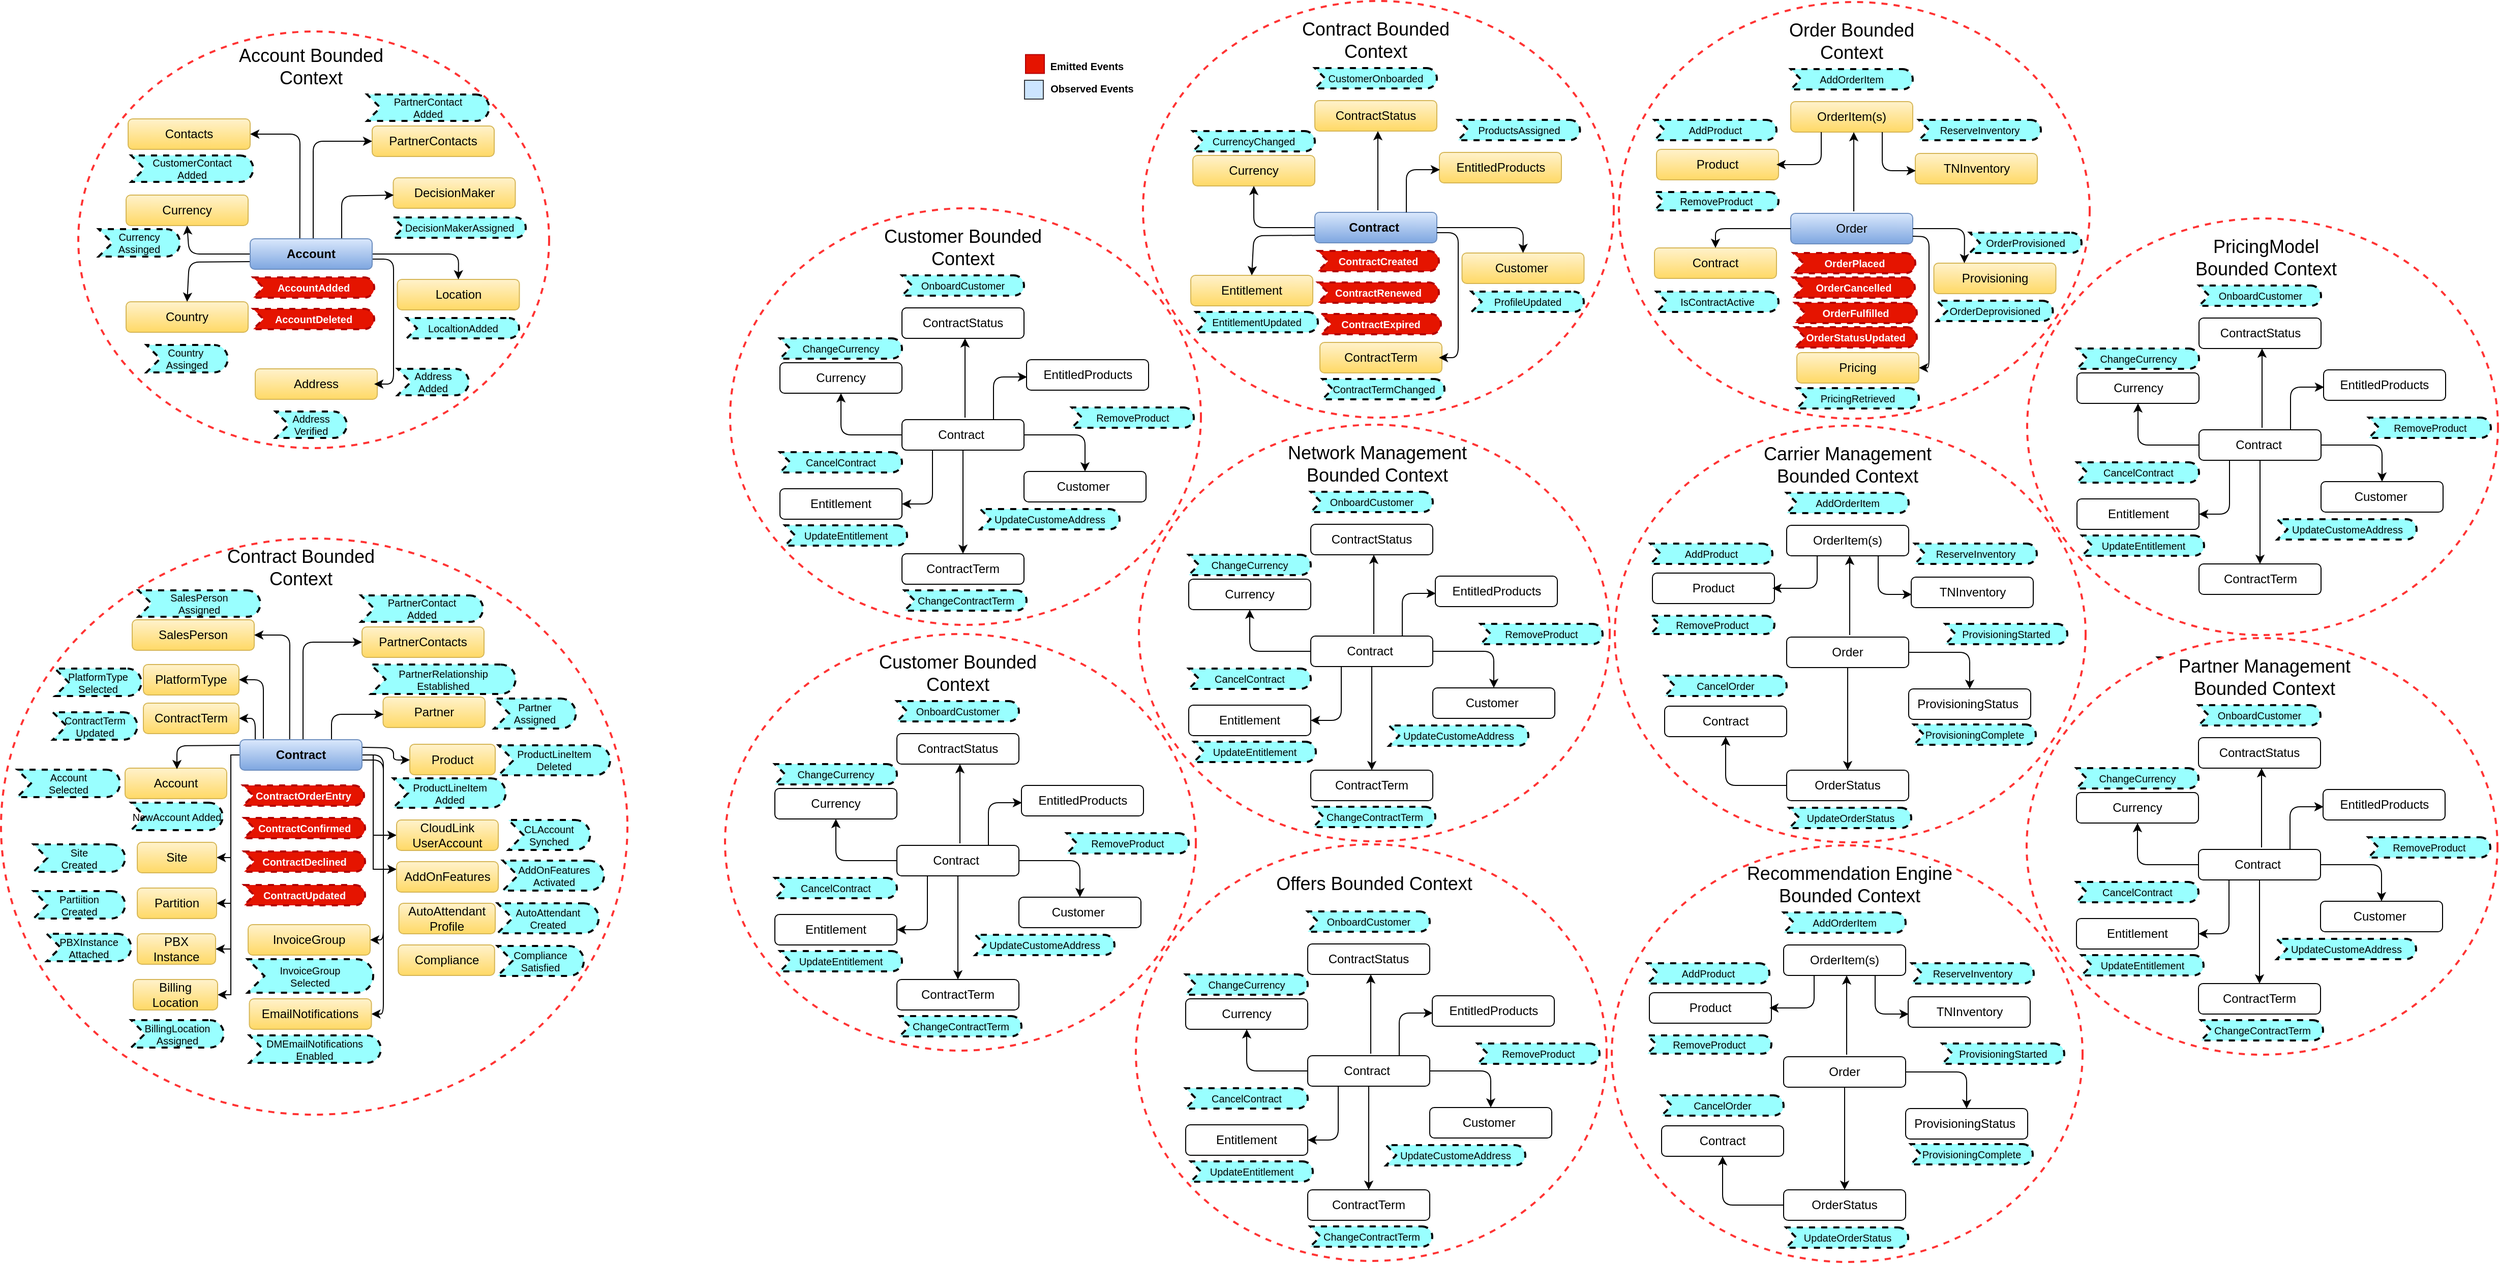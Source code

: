 <mxfile version="14.4.4" type="github">
  <diagram id="r4k9YjdjaylWLoNKeNUF" name="Page-1">
    <mxGraphModel dx="2568" dy="484" grid="1" gridSize="10" guides="1" tooltips="1" connect="1" arrows="1" fold="1" page="1" pageScale="1" pageWidth="850" pageHeight="1100" math="0" shadow="0">
      <root>
        <mxCell id="0" />
        <mxCell id="1" parent="0" />
        <mxCell id="5IULGxTD0l-tf5MQh9gl-8" value="" style="ellipse;whiteSpace=wrap;html=1;dashed=1;strokeWidth=2;strokeColor=#FF3333;" parent="1" vertex="1">
          <mxGeometry x="-153" y="4" width="463" height="410" as="geometry" />
        </mxCell>
        <mxCell id="5IULGxTD0l-tf5MQh9gl-2" value="Contract&amp;nbsp;" style="rounded=1;whiteSpace=wrap;html=1;fontStyle=1;gradientColor=#7ea6e0;fillColor=#dae8fc;strokeColor=#6c8ebf;" parent="1" vertex="1">
          <mxGeometry x="16" y="212" width="120" height="30" as="geometry" />
        </mxCell>
        <mxCell id="5IULGxTD0l-tf5MQh9gl-3" value="Customer&amp;nbsp;" style="rounded=1;whiteSpace=wrap;html=1;gradientColor=#ffd966;fillColor=#fff2cc;strokeColor=#d6b656;" parent="1" vertex="1">
          <mxGeometry x="160.75" y="252" width="120" height="30" as="geometry" />
        </mxCell>
        <mxCell id="5IULGxTD0l-tf5MQh9gl-4" value="Entitlement" style="rounded=1;whiteSpace=wrap;html=1;gradientColor=#ffd966;fillColor=#fff2cc;strokeColor=#d6b656;" parent="1" vertex="1">
          <mxGeometry x="-106" y="274" width="120" height="30" as="geometry" />
        </mxCell>
        <mxCell id="5IULGxTD0l-tf5MQh9gl-5" value="EntitledProducts" style="rounded=1;whiteSpace=wrap;html=1;gradientColor=#ffd966;fillColor=#fff2cc;strokeColor=#d6b656;" parent="1" vertex="1">
          <mxGeometry x="138.5" y="153" width="120" height="30" as="geometry" />
        </mxCell>
        <mxCell id="5IULGxTD0l-tf5MQh9gl-6" value="Currency" style="rounded=1;whiteSpace=wrap;html=1;gradientColor=#ffd966;fillColor=#fff2cc;strokeColor=#d6b656;" parent="1" vertex="1">
          <mxGeometry x="-104" y="156" width="120" height="30" as="geometry" />
        </mxCell>
        <mxCell id="5IULGxTD0l-tf5MQh9gl-9" value="ContractStatus" style="rounded=1;whiteSpace=wrap;html=1;gradientColor=#ffd966;fillColor=#fff2cc;strokeColor=#d6b656;" parent="1" vertex="1">
          <mxGeometry x="16" y="102" width="120" height="30" as="geometry" />
        </mxCell>
        <mxCell id="5IULGxTD0l-tf5MQh9gl-11" value="Contract Bounded Context" style="text;html=1;strokeColor=none;fillColor=none;align=center;verticalAlign=middle;whiteSpace=wrap;rounded=0;dashed=1;fontSize=18;" parent="1" vertex="1">
          <mxGeometry x="-8.75" y="28" width="169.5" height="30" as="geometry" />
        </mxCell>
        <mxCell id="5IULGxTD0l-tf5MQh9gl-12" value="" style="endArrow=classic;html=1;fontSize=18;entryX=0.45;entryY=1;entryDx=0;entryDy=0;entryPerimeter=0;" parent="1" edge="1">
          <mxGeometry width="50" height="50" relative="1" as="geometry">
            <mxPoint x="78" y="210" as="sourcePoint" />
            <mxPoint x="78" y="132" as="targetPoint" />
          </mxGeometry>
        </mxCell>
        <mxCell id="5IULGxTD0l-tf5MQh9gl-14" value="" style="endArrow=classic;html=1;fontSize=18;entryX=0.5;entryY=1;entryDx=0;entryDy=0;exitX=0;exitY=0.5;exitDx=0;exitDy=0;" parent="1" source="5IULGxTD0l-tf5MQh9gl-2" target="5IULGxTD0l-tf5MQh9gl-6" edge="1">
          <mxGeometry width="50" height="50" relative="1" as="geometry">
            <mxPoint x="263" y="270" as="sourcePoint" />
            <mxPoint x="313" y="220" as="targetPoint" />
            <Array as="points">
              <mxPoint x="-44" y="227" />
            </Array>
          </mxGeometry>
        </mxCell>
        <mxCell id="5IULGxTD0l-tf5MQh9gl-15" value="" style="endArrow=classic;html=1;fontSize=18;entryX=0.5;entryY=0;entryDx=0;entryDy=0;exitX=1;exitY=0.5;exitDx=0;exitDy=0;" parent="1" source="5IULGxTD0l-tf5MQh9gl-2" target="5IULGxTD0l-tf5MQh9gl-3" edge="1">
          <mxGeometry width="50" height="50" relative="1" as="geometry">
            <mxPoint x="26" y="237" as="sourcePoint" />
            <mxPoint x="-34" y="196" as="targetPoint" />
            <Array as="points">
              <mxPoint x="221" y="227" />
            </Array>
          </mxGeometry>
        </mxCell>
        <mxCell id="5IULGxTD0l-tf5MQh9gl-17" value="" style="endArrow=classic;html=1;fontSize=18;exitX=0;exitY=0.75;exitDx=0;exitDy=0;entryX=0.5;entryY=0;entryDx=0;entryDy=0;" parent="1" source="5IULGxTD0l-tf5MQh9gl-2" target="5IULGxTD0l-tf5MQh9gl-4" edge="1">
          <mxGeometry width="50" height="50" relative="1" as="geometry">
            <mxPoint x="-87" y="424" as="sourcePoint" />
            <mxPoint x="16" y="300" as="targetPoint" />
            <Array as="points">
              <mxPoint x="-44" y="235" />
            </Array>
          </mxGeometry>
        </mxCell>
        <mxCell id="5IULGxTD0l-tf5MQh9gl-19" value="CustomerOnboarded" style="html=1;outlineConnect=0;whiteSpace=wrap;fillColor=#99ffff;shape=mxgraph.archimate3.event;dashed=1;strokeWidth=2;fontSize=10;" parent="1" vertex="1">
          <mxGeometry x="16" y="70" width="120" height="20" as="geometry" />
        </mxCell>
        <mxCell id="5IULGxTD0l-tf5MQh9gl-20" value="ContractExpired" style="html=1;outlineConnect=0;whiteSpace=wrap;shape=mxgraph.archimate3.event;dashed=1;strokeWidth=2;fontSize=10;strokeColor=#B20000;fillColor=#e51400;fontColor=#ffffff;fontStyle=1" parent="1" vertex="1">
          <mxGeometry x="22" y="312" width="118" height="20" as="geometry" />
        </mxCell>
        <mxCell id="5IULGxTD0l-tf5MQh9gl-21" value="" style="endArrow=classic;html=1;fontSize=18;exitX=0.75;exitY=0;exitDx=0;exitDy=0;entryX=0.004;entryY=0.567;entryDx=0;entryDy=0;entryPerimeter=0;" parent="1" source="5IULGxTD0l-tf5MQh9gl-2" target="5IULGxTD0l-tf5MQh9gl-5" edge="1">
          <mxGeometry width="50" height="50" relative="1" as="geometry">
            <mxPoint x="88" y="220" as="sourcePoint" />
            <mxPoint x="139" y="161" as="targetPoint" />
            <Array as="points">
              <mxPoint x="106" y="170" />
            </Array>
          </mxGeometry>
        </mxCell>
        <mxCell id="5IULGxTD0l-tf5MQh9gl-23" value="ProductsAssigned" style="html=1;outlineConnect=0;whiteSpace=wrap;fillColor=#99ffff;shape=mxgraph.archimate3.event;dashed=1;strokeWidth=2;fontSize=10;" parent="1" vertex="1">
          <mxGeometry x="156.75" y="121" width="120" height="20" as="geometry" />
        </mxCell>
        <mxCell id="5IULGxTD0l-tf5MQh9gl-24" value="CurrencyChanged" style="html=1;outlineConnect=0;whiteSpace=wrap;fillColor=#99ffff;shape=mxgraph.archimate3.event;dashed=1;strokeWidth=2;fontSize=10;" parent="1" vertex="1">
          <mxGeometry x="-104" y="132" width="120" height="20" as="geometry" />
        </mxCell>
        <mxCell id="5IULGxTD0l-tf5MQh9gl-26" value="ProfileUpdated" style="html=1;outlineConnect=0;whiteSpace=wrap;fillColor=#99ffff;shape=mxgraph.archimate3.event;dashed=1;strokeWidth=2;fontSize=10;" parent="1" vertex="1">
          <mxGeometry x="170" y="290" width="110.5" height="20" as="geometry" />
        </mxCell>
        <mxCell id="5IULGxTD0l-tf5MQh9gl-28" value="" style="ellipse;whiteSpace=wrap;html=1;dashed=1;strokeWidth=2;strokeColor=#FF3333;" parent="1" vertex="1">
          <mxGeometry x="315" y="5" width="463" height="410" as="geometry" />
        </mxCell>
        <mxCell id="5IULGxTD0l-tf5MQh9gl-29" value="Order" style="rounded=1;whiteSpace=wrap;html=1;gradientColor=#7ea6e0;fillColor=#dae8fc;strokeColor=#6c8ebf;" parent="1" vertex="1">
          <mxGeometry x="484" y="213" width="120" height="30" as="geometry" />
        </mxCell>
        <mxCell id="5IULGxTD0l-tf5MQh9gl-30" value="Provisioning" style="rounded=1;whiteSpace=wrap;html=1;gradientColor=#ffd966;fillColor=#fff2cc;strokeColor=#d6b656;" parent="1" vertex="1">
          <mxGeometry x="624.75" y="262" width="120" height="30" as="geometry" />
        </mxCell>
        <mxCell id="5IULGxTD0l-tf5MQh9gl-31" value="Contract" style="rounded=1;whiteSpace=wrap;html=1;gradientColor=#ffd966;fillColor=#fff2cc;strokeColor=#d6b656;" parent="1" vertex="1">
          <mxGeometry x="350" y="247" width="120" height="30" as="geometry" />
        </mxCell>
        <mxCell id="5IULGxTD0l-tf5MQh9gl-32" value="TNInventory" style="rounded=1;whiteSpace=wrap;html=1;gradientColor=#ffd966;fillColor=#fff2cc;strokeColor=#d6b656;" parent="1" vertex="1">
          <mxGeometry x="606.5" y="154" width="120" height="30" as="geometry" />
        </mxCell>
        <mxCell id="5IULGxTD0l-tf5MQh9gl-33" value="Product" style="rounded=1;whiteSpace=wrap;html=1;gradientColor=#ffd966;fillColor=#fff2cc;strokeColor=#d6b656;" parent="1" vertex="1">
          <mxGeometry x="352" y="150" width="120" height="30" as="geometry" />
        </mxCell>
        <mxCell id="5IULGxTD0l-tf5MQh9gl-35" value="OrderItem(s)" style="rounded=1;whiteSpace=wrap;html=1;gradientColor=#ffd966;fillColor=#fff2cc;strokeColor=#d6b656;" parent="1" vertex="1">
          <mxGeometry x="484" y="103" width="120" height="30" as="geometry" />
        </mxCell>
        <mxCell id="5IULGxTD0l-tf5MQh9gl-36" value="Order Bounded Context" style="text;html=1;strokeColor=none;fillColor=none;align=center;verticalAlign=middle;whiteSpace=wrap;rounded=0;dashed=1;fontSize=18;" parent="1" vertex="1">
          <mxGeometry x="459.25" y="29" width="169.5" height="30" as="geometry" />
        </mxCell>
        <mxCell id="5IULGxTD0l-tf5MQh9gl-37" value="" style="endArrow=classic;html=1;fontSize=18;entryX=0.45;entryY=1;entryDx=0;entryDy=0;entryPerimeter=0;" parent="1" edge="1">
          <mxGeometry width="50" height="50" relative="1" as="geometry">
            <mxPoint x="546" y="211" as="sourcePoint" />
            <mxPoint x="546" y="133" as="targetPoint" />
          </mxGeometry>
        </mxCell>
        <mxCell id="5IULGxTD0l-tf5MQh9gl-39" value="" style="endArrow=classic;html=1;fontSize=18;exitX=0.25;exitY=1;exitDx=0;exitDy=0;" parent="1" source="5IULGxTD0l-tf5MQh9gl-35" edge="1">
          <mxGeometry width="50" height="50" relative="1" as="geometry">
            <mxPoint x="731" y="271" as="sourcePoint" />
            <mxPoint x="470" y="165" as="targetPoint" />
            <Array as="points">
              <mxPoint x="514" y="165" />
            </Array>
          </mxGeometry>
        </mxCell>
        <mxCell id="5IULGxTD0l-tf5MQh9gl-40" value="" style="endArrow=classic;html=1;fontSize=18;entryX=0.25;entryY=0;entryDx=0;entryDy=0;exitX=1;exitY=0.5;exitDx=0;exitDy=0;" parent="1" source="5IULGxTD0l-tf5MQh9gl-29" target="5IULGxTD0l-tf5MQh9gl-30" edge="1">
          <mxGeometry width="50" height="50" relative="1" as="geometry">
            <mxPoint x="494" y="238" as="sourcePoint" />
            <mxPoint x="434" y="197" as="targetPoint" />
            <Array as="points">
              <mxPoint x="655" y="228" />
            </Array>
          </mxGeometry>
        </mxCell>
        <mxCell id="5IULGxTD0l-tf5MQh9gl-41" value="" style="endArrow=classic;html=1;fontSize=18;exitX=0;exitY=0.5;exitDx=0;exitDy=0;" parent="1" source="5IULGxTD0l-tf5MQh9gl-29" target="5IULGxTD0l-tf5MQh9gl-31" edge="1">
          <mxGeometry width="50" height="50" relative="1" as="geometry">
            <mxPoint x="484" y="359" as="sourcePoint" />
            <mxPoint x="431" y="375" as="targetPoint" />
            <Array as="points">
              <mxPoint x="410" y="228" />
            </Array>
          </mxGeometry>
        </mxCell>
        <mxCell id="5IULGxTD0l-tf5MQh9gl-42" value="AddOrderItem" style="html=1;outlineConnect=0;whiteSpace=wrap;fillColor=#99ffff;shape=mxgraph.archimate3.event;dashed=1;strokeWidth=2;fontSize=10;" parent="1" vertex="1">
          <mxGeometry x="484" y="71" width="120" height="20" as="geometry" />
        </mxCell>
        <mxCell id="5IULGxTD0l-tf5MQh9gl-43" value="OrderCancelled" style="html=1;outlineConnect=0;whiteSpace=wrap;fillColor=#e51400;shape=mxgraph.archimate3.event;dashed=1;strokeWidth=2;fontSize=10;strokeColor=#B20000;fontColor=#ffffff;fontStyle=1" parent="1" vertex="1">
          <mxGeometry x="486" y="276" width="120" height="20" as="geometry" />
        </mxCell>
        <mxCell id="5IULGxTD0l-tf5MQh9gl-44" value="" style="endArrow=classic;html=1;fontSize=18;entryX=0.004;entryY=0.567;entryDx=0;entryDy=0;entryPerimeter=0;exitX=0.75;exitY=1;exitDx=0;exitDy=0;" parent="1" source="5IULGxTD0l-tf5MQh9gl-35" target="5IULGxTD0l-tf5MQh9gl-32" edge="1">
          <mxGeometry width="50" height="50" relative="1" as="geometry">
            <mxPoint x="574" y="140" as="sourcePoint" />
            <mxPoint x="607" y="162" as="targetPoint" />
            <Array as="points">
              <mxPoint x="574" y="171" />
            </Array>
          </mxGeometry>
        </mxCell>
        <mxCell id="5IULGxTD0l-tf5MQh9gl-45" value="RemoveProduct" style="html=1;outlineConnect=0;whiteSpace=wrap;fillColor=#99ffff;shape=mxgraph.archimate3.event;dashed=1;strokeWidth=2;fontSize=10;" parent="1" vertex="1">
          <mxGeometry x="350" y="192" width="122" height="18" as="geometry" />
        </mxCell>
        <mxCell id="5IULGxTD0l-tf5MQh9gl-47" value="OrderStatusUpdated" style="html=1;outlineConnect=0;whiteSpace=wrap;fillColor=#e51400;shape=mxgraph.archimate3.event;dashed=1;strokeWidth=2;fontSize=10;strokeColor=#B20000;fontColor=#ffffff;fontStyle=1" parent="1" vertex="1">
          <mxGeometry x="488" y="325" width="120" height="20" as="geometry" />
        </mxCell>
        <mxCell id="5IULGxTD0l-tf5MQh9gl-49" value="AddProduct" style="html=1;outlineConnect=0;whiteSpace=wrap;fillColor=#99ffff;shape=mxgraph.archimate3.event;dashed=1;strokeWidth=2;fontSize=10;" parent="1" vertex="1">
          <mxGeometry x="350" y="121" width="120" height="20" as="geometry" />
        </mxCell>
        <mxCell id="5IULGxTD0l-tf5MQh9gl-50" value="EntitlementUpdated" style="html=1;outlineConnect=0;whiteSpace=wrap;fillColor=#99ffff;shape=mxgraph.archimate3.event;dashed=1;strokeWidth=2;fontSize=10;" parent="1" vertex="1">
          <mxGeometry x="-101" y="310" width="120" height="20" as="geometry" />
        </mxCell>
        <mxCell id="5IULGxTD0l-tf5MQh9gl-51" value="ReserveInventory" style="html=1;outlineConnect=0;whiteSpace=wrap;fillColor=#99ffff;shape=mxgraph.archimate3.event;dashed=1;strokeWidth=2;fontSize=10;" parent="1" vertex="1">
          <mxGeometry x="610" y="121" width="120" height="20" as="geometry" />
        </mxCell>
        <mxCell id="5IULGxTD0l-tf5MQh9gl-52" value="OrderDeprovisioned" style="html=1;outlineConnect=0;whiteSpace=wrap;fillColor=#99ffff;shape=mxgraph.archimate3.event;dashed=1;strokeWidth=2;fontSize=10;" parent="1" vertex="1">
          <mxGeometry x="627.75" y="299" width="114" height="20" as="geometry" />
        </mxCell>
        <mxCell id="9rIR4brEF0M2VbCypg3W-1" value="" style="ellipse;whiteSpace=wrap;html=1;dashed=1;strokeWidth=2;strokeColor=#FF3333;" parent="1" vertex="1">
          <mxGeometry x="-157" y="421" width="463" height="410" as="geometry" />
        </mxCell>
        <mxCell id="9rIR4brEF0M2VbCypg3W-2" value="Contract&amp;nbsp;" style="rounded=1;whiteSpace=wrap;html=1;" parent="1" vertex="1">
          <mxGeometry x="12" y="629" width="120" height="30" as="geometry" />
        </mxCell>
        <mxCell id="9rIR4brEF0M2VbCypg3W-3" value="Customer&amp;nbsp;" style="rounded=1;whiteSpace=wrap;html=1;" parent="1" vertex="1">
          <mxGeometry x="132" y="680" width="120" height="30" as="geometry" />
        </mxCell>
        <mxCell id="9rIR4brEF0M2VbCypg3W-4" value="Entitlement" style="rounded=1;whiteSpace=wrap;html=1;" parent="1" vertex="1">
          <mxGeometry x="-108" y="697" width="120" height="30" as="geometry" />
        </mxCell>
        <mxCell id="9rIR4brEF0M2VbCypg3W-5" value="EntitledProducts" style="rounded=1;whiteSpace=wrap;html=1;" parent="1" vertex="1">
          <mxGeometry x="134.5" y="570" width="120" height="30" as="geometry" />
        </mxCell>
        <mxCell id="9rIR4brEF0M2VbCypg3W-6" value="Currency" style="rounded=1;whiteSpace=wrap;html=1;" parent="1" vertex="1">
          <mxGeometry x="-108" y="573" width="120" height="30" as="geometry" />
        </mxCell>
        <mxCell id="9rIR4brEF0M2VbCypg3W-7" value="ContractTerm" style="rounded=1;whiteSpace=wrap;html=1;" parent="1" vertex="1">
          <mxGeometry x="12" y="761" width="120" height="30" as="geometry" />
        </mxCell>
        <mxCell id="9rIR4brEF0M2VbCypg3W-8" value="ContractStatus" style="rounded=1;whiteSpace=wrap;html=1;" parent="1" vertex="1">
          <mxGeometry x="12" y="519" width="120" height="30" as="geometry" />
        </mxCell>
        <mxCell id="9rIR4brEF0M2VbCypg3W-9" value="Network Management Bounded Context" style="text;html=1;strokeColor=none;fillColor=none;align=center;verticalAlign=middle;whiteSpace=wrap;rounded=0;dashed=1;fontSize=18;" parent="1" vertex="1">
          <mxGeometry x="-23.75" y="445" width="202.75" height="30" as="geometry" />
        </mxCell>
        <mxCell id="9rIR4brEF0M2VbCypg3W-10" value="" style="endArrow=classic;html=1;fontSize=18;entryX=0.45;entryY=1;entryDx=0;entryDy=0;entryPerimeter=0;" parent="1" edge="1">
          <mxGeometry width="50" height="50" relative="1" as="geometry">
            <mxPoint x="74" y="627" as="sourcePoint" />
            <mxPoint x="74" y="549" as="targetPoint" />
          </mxGeometry>
        </mxCell>
        <mxCell id="9rIR4brEF0M2VbCypg3W-11" value="" style="endArrow=classic;html=1;fontSize=18;exitX=0.5;exitY=1;exitDx=0;exitDy=0;" parent="1" source="9rIR4brEF0M2VbCypg3W-2" target="9rIR4brEF0M2VbCypg3W-7" edge="1">
          <mxGeometry width="50" height="50" relative="1" as="geometry">
            <mxPoint x="83.04" y="629.01" as="sourcePoint" />
            <mxPoint x="84" y="559" as="targetPoint" />
          </mxGeometry>
        </mxCell>
        <mxCell id="9rIR4brEF0M2VbCypg3W-12" value="" style="endArrow=classic;html=1;fontSize=18;entryX=0.5;entryY=1;entryDx=0;entryDy=0;exitX=0;exitY=0.5;exitDx=0;exitDy=0;" parent="1" source="9rIR4brEF0M2VbCypg3W-2" target="9rIR4brEF0M2VbCypg3W-6" edge="1">
          <mxGeometry width="50" height="50" relative="1" as="geometry">
            <mxPoint x="259" y="687" as="sourcePoint" />
            <mxPoint x="309" y="637" as="targetPoint" />
            <Array as="points">
              <mxPoint x="-48" y="644" />
            </Array>
          </mxGeometry>
        </mxCell>
        <mxCell id="9rIR4brEF0M2VbCypg3W-13" value="" style="endArrow=classic;html=1;fontSize=18;entryX=0.5;entryY=0;entryDx=0;entryDy=0;exitX=1;exitY=0.5;exitDx=0;exitDy=0;" parent="1" source="9rIR4brEF0M2VbCypg3W-2" target="9rIR4brEF0M2VbCypg3W-3" edge="1">
          <mxGeometry width="50" height="50" relative="1" as="geometry">
            <mxPoint x="22" y="654" as="sourcePoint" />
            <mxPoint x="-38" y="613" as="targetPoint" />
            <Array as="points">
              <mxPoint x="192" y="644" />
            </Array>
          </mxGeometry>
        </mxCell>
        <mxCell id="9rIR4brEF0M2VbCypg3W-14" value="" style="endArrow=classic;html=1;fontSize=18;exitX=0.25;exitY=1;exitDx=0;exitDy=0;entryX=1;entryY=0.5;entryDx=0;entryDy=0;" parent="1" source="9rIR4brEF0M2VbCypg3W-2" target="9rIR4brEF0M2VbCypg3W-4" edge="1">
          <mxGeometry width="50" height="50" relative="1" as="geometry">
            <mxPoint x="-91" y="841" as="sourcePoint" />
            <mxPoint x="12" y="717" as="targetPoint" />
            <Array as="points">
              <mxPoint x="42" y="712" />
            </Array>
          </mxGeometry>
        </mxCell>
        <mxCell id="9rIR4brEF0M2VbCypg3W-15" value="OnboardCustomer" style="html=1;outlineConnect=0;whiteSpace=wrap;fillColor=#99ffff;shape=mxgraph.archimate3.event;dashed=1;strokeWidth=2;fontSize=10;" parent="1" vertex="1">
          <mxGeometry x="12" y="487" width="120" height="20" as="geometry" />
        </mxCell>
        <mxCell id="9rIR4brEF0M2VbCypg3W-16" value="CancelContract" style="html=1;outlineConnect=0;whiteSpace=wrap;fillColor=#99ffff;shape=mxgraph.archimate3.event;dashed=1;strokeWidth=2;fontSize=10;" parent="1" vertex="1">
          <mxGeometry x="-108" y="661" width="120" height="20" as="geometry" />
        </mxCell>
        <mxCell id="9rIR4brEF0M2VbCypg3W-17" value="" style="endArrow=classic;html=1;fontSize=18;exitX=0.75;exitY=0;exitDx=0;exitDy=0;entryX=0.004;entryY=0.567;entryDx=0;entryDy=0;entryPerimeter=0;" parent="1" source="9rIR4brEF0M2VbCypg3W-2" target="9rIR4brEF0M2VbCypg3W-5" edge="1">
          <mxGeometry width="50" height="50" relative="1" as="geometry">
            <mxPoint x="84" y="637" as="sourcePoint" />
            <mxPoint x="135" y="578" as="targetPoint" />
            <Array as="points">
              <mxPoint x="102" y="587" />
            </Array>
          </mxGeometry>
        </mxCell>
        <mxCell id="9rIR4brEF0M2VbCypg3W-18" value="RemoveProduct" style="html=1;outlineConnect=0;whiteSpace=wrap;fillColor=#99ffff;shape=mxgraph.archimate3.event;dashed=1;strokeWidth=2;fontSize=10;" parent="1" vertex="1">
          <mxGeometry x="179" y="617" width="120" height="20" as="geometry" />
        </mxCell>
        <mxCell id="9rIR4brEF0M2VbCypg3W-19" value="ChangeCurrency" style="html=1;outlineConnect=0;whiteSpace=wrap;fillColor=#99ffff;shape=mxgraph.archimate3.event;dashed=1;strokeWidth=2;fontSize=10;" parent="1" vertex="1">
          <mxGeometry x="-108" y="549" width="120" height="20" as="geometry" />
        </mxCell>
        <mxCell id="9rIR4brEF0M2VbCypg3W-20" value="ChangeContractTerm" style="html=1;outlineConnect=0;whiteSpace=wrap;fillColor=#99ffff;shape=mxgraph.archimate3.event;dashed=1;strokeWidth=2;fontSize=10;" parent="1" vertex="1">
          <mxGeometry x="14.5" y="797" width="120" height="20" as="geometry" />
        </mxCell>
        <mxCell id="9rIR4brEF0M2VbCypg3W-21" value="UpdateCustomeAddress" style="html=1;outlineConnect=0;whiteSpace=wrap;fillColor=#99ffff;shape=mxgraph.archimate3.event;dashed=1;strokeWidth=2;fontSize=10;" parent="1" vertex="1">
          <mxGeometry x="89" y="717" width="137" height="20" as="geometry" />
        </mxCell>
        <mxCell id="9rIR4brEF0M2VbCypg3W-22" value="" style="ellipse;whiteSpace=wrap;html=1;dashed=1;strokeWidth=2;strokeColor=#FF3333;" parent="1" vertex="1">
          <mxGeometry x="311" y="422" width="463" height="410" as="geometry" />
        </mxCell>
        <mxCell id="9rIR4brEF0M2VbCypg3W-23" value="Order" style="rounded=1;whiteSpace=wrap;html=1;" parent="1" vertex="1">
          <mxGeometry x="480" y="630" width="120" height="30" as="geometry" />
        </mxCell>
        <mxCell id="9rIR4brEF0M2VbCypg3W-24" value="ProvisioningStatus&amp;nbsp;" style="rounded=1;whiteSpace=wrap;html=1;" parent="1" vertex="1">
          <mxGeometry x="600" y="681" width="120" height="30" as="geometry" />
        </mxCell>
        <mxCell id="9rIR4brEF0M2VbCypg3W-25" value="Contract" style="rounded=1;whiteSpace=wrap;html=1;" parent="1" vertex="1">
          <mxGeometry x="360" y="698" width="120" height="30" as="geometry" />
        </mxCell>
        <mxCell id="9rIR4brEF0M2VbCypg3W-26" value="TNInventory" style="rounded=1;whiteSpace=wrap;html=1;" parent="1" vertex="1">
          <mxGeometry x="602.5" y="571" width="120" height="30" as="geometry" />
        </mxCell>
        <mxCell id="9rIR4brEF0M2VbCypg3W-27" value="Product" style="rounded=1;whiteSpace=wrap;html=1;" parent="1" vertex="1">
          <mxGeometry x="348" y="567" width="120" height="30" as="geometry" />
        </mxCell>
        <mxCell id="9rIR4brEF0M2VbCypg3W-28" value="OrderStatus" style="rounded=1;whiteSpace=wrap;html=1;" parent="1" vertex="1">
          <mxGeometry x="480" y="761" width="120" height="30" as="geometry" />
        </mxCell>
        <mxCell id="9rIR4brEF0M2VbCypg3W-29" value="OrderItem(s)" style="rounded=1;whiteSpace=wrap;html=1;" parent="1" vertex="1">
          <mxGeometry x="480" y="520" width="120" height="30" as="geometry" />
        </mxCell>
        <mxCell id="9rIR4brEF0M2VbCypg3W-30" value="Carrier Management Bounded Context" style="text;html=1;strokeColor=none;fillColor=none;align=center;verticalAlign=middle;whiteSpace=wrap;rounded=0;dashed=1;fontSize=18;" parent="1" vertex="1">
          <mxGeometry x="455.25" y="446" width="169.5" height="30" as="geometry" />
        </mxCell>
        <mxCell id="9rIR4brEF0M2VbCypg3W-31" value="" style="endArrow=classic;html=1;fontSize=18;entryX=0.45;entryY=1;entryDx=0;entryDy=0;entryPerimeter=0;" parent="1" edge="1">
          <mxGeometry width="50" height="50" relative="1" as="geometry">
            <mxPoint x="542" y="628" as="sourcePoint" />
            <mxPoint x="542" y="550" as="targetPoint" />
          </mxGeometry>
        </mxCell>
        <mxCell id="9rIR4brEF0M2VbCypg3W-32" value="" style="endArrow=classic;html=1;fontSize=18;exitX=0.5;exitY=1;exitDx=0;exitDy=0;" parent="1" source="9rIR4brEF0M2VbCypg3W-23" target="9rIR4brEF0M2VbCypg3W-28" edge="1">
          <mxGeometry width="50" height="50" relative="1" as="geometry">
            <mxPoint x="551.04" y="630.01" as="sourcePoint" />
            <mxPoint x="552" y="560" as="targetPoint" />
          </mxGeometry>
        </mxCell>
        <mxCell id="9rIR4brEF0M2VbCypg3W-33" value="" style="endArrow=classic;html=1;fontSize=18;exitX=0.25;exitY=1;exitDx=0;exitDy=0;" parent="1" source="9rIR4brEF0M2VbCypg3W-29" edge="1">
          <mxGeometry width="50" height="50" relative="1" as="geometry">
            <mxPoint x="727" y="688" as="sourcePoint" />
            <mxPoint x="466" y="582" as="targetPoint" />
            <Array as="points">
              <mxPoint x="510" y="582" />
            </Array>
          </mxGeometry>
        </mxCell>
        <mxCell id="9rIR4brEF0M2VbCypg3W-34" value="" style="endArrow=classic;html=1;fontSize=18;entryX=0.5;entryY=0;entryDx=0;entryDy=0;exitX=1;exitY=0.5;exitDx=0;exitDy=0;" parent="1" source="9rIR4brEF0M2VbCypg3W-23" target="9rIR4brEF0M2VbCypg3W-24" edge="1">
          <mxGeometry width="50" height="50" relative="1" as="geometry">
            <mxPoint x="490" y="655" as="sourcePoint" />
            <mxPoint x="430" y="614" as="targetPoint" />
            <Array as="points">
              <mxPoint x="660" y="645" />
            </Array>
          </mxGeometry>
        </mxCell>
        <mxCell id="9rIR4brEF0M2VbCypg3W-35" value="" style="endArrow=classic;html=1;fontSize=18;exitX=0;exitY=0.5;exitDx=0;exitDy=0;entryX=0.5;entryY=1;entryDx=0;entryDy=0;" parent="1" source="9rIR4brEF0M2VbCypg3W-28" target="9rIR4brEF0M2VbCypg3W-25" edge="1">
          <mxGeometry width="50" height="50" relative="1" as="geometry">
            <mxPoint x="377" y="842" as="sourcePoint" />
            <mxPoint x="427" y="792" as="targetPoint" />
            <Array as="points">
              <mxPoint x="420" y="776" />
            </Array>
          </mxGeometry>
        </mxCell>
        <mxCell id="9rIR4brEF0M2VbCypg3W-36" value="AddOrderItem" style="html=1;outlineConnect=0;whiteSpace=wrap;fillColor=#99ffff;shape=mxgraph.archimate3.event;dashed=1;strokeWidth=2;fontSize=10;" parent="1" vertex="1">
          <mxGeometry x="480" y="488" width="120" height="20" as="geometry" />
        </mxCell>
        <mxCell id="9rIR4brEF0M2VbCypg3W-37" value="CancelOrder" style="html=1;outlineConnect=0;whiteSpace=wrap;fillColor=#99ffff;shape=mxgraph.archimate3.event;dashed=1;strokeWidth=2;fontSize=10;" parent="1" vertex="1">
          <mxGeometry x="360" y="668" width="120" height="20" as="geometry" />
        </mxCell>
        <mxCell id="9rIR4brEF0M2VbCypg3W-38" value="" style="endArrow=classic;html=1;fontSize=18;entryX=0.004;entryY=0.567;entryDx=0;entryDy=0;entryPerimeter=0;exitX=0.75;exitY=1;exitDx=0;exitDy=0;" parent="1" source="9rIR4brEF0M2VbCypg3W-29" target="9rIR4brEF0M2VbCypg3W-26" edge="1">
          <mxGeometry width="50" height="50" relative="1" as="geometry">
            <mxPoint x="570" y="557" as="sourcePoint" />
            <mxPoint x="603" y="579" as="targetPoint" />
            <Array as="points">
              <mxPoint x="570" y="588" />
            </Array>
          </mxGeometry>
        </mxCell>
        <mxCell id="9rIR4brEF0M2VbCypg3W-39" value="RemoveProduct" style="html=1;outlineConnect=0;whiteSpace=wrap;fillColor=#99ffff;shape=mxgraph.archimate3.event;dashed=1;strokeWidth=2;fontSize=10;" parent="1" vertex="1">
          <mxGeometry x="346" y="609" width="122" height="18" as="geometry" />
        </mxCell>
        <mxCell id="9rIR4brEF0M2VbCypg3W-40" value="UpdateOrderStatus" style="html=1;outlineConnect=0;whiteSpace=wrap;fillColor=#99ffff;shape=mxgraph.archimate3.event;dashed=1;strokeWidth=2;fontSize=10;" parent="1" vertex="1">
          <mxGeometry x="482.5" y="798" width="120" height="20" as="geometry" />
        </mxCell>
        <mxCell id="9rIR4brEF0M2VbCypg3W-41" value="ProvisioningStarted" style="html=1;outlineConnect=0;whiteSpace=wrap;fillColor=#99ffff;shape=mxgraph.archimate3.event;dashed=1;strokeWidth=2;fontSize=10;" parent="1" vertex="1">
          <mxGeometry x="636" y="617" width="120" height="20" as="geometry" />
        </mxCell>
        <mxCell id="9rIR4brEF0M2VbCypg3W-42" value="AddProduct" style="html=1;outlineConnect=0;whiteSpace=wrap;fillColor=#99ffff;shape=mxgraph.archimate3.event;dashed=1;strokeWidth=2;fontSize=10;" parent="1" vertex="1">
          <mxGeometry x="346" y="538" width="120" height="20" as="geometry" />
        </mxCell>
        <mxCell id="9rIR4brEF0M2VbCypg3W-43" value="UpdateEntitlement" style="html=1;outlineConnect=0;whiteSpace=wrap;fillColor=#99ffff;shape=mxgraph.archimate3.event;dashed=1;strokeWidth=2;fontSize=10;" parent="1" vertex="1">
          <mxGeometry x="-103" y="733" width="120" height="20" as="geometry" />
        </mxCell>
        <mxCell id="9rIR4brEF0M2VbCypg3W-44" value="ReserveInventory" style="html=1;outlineConnect=0;whiteSpace=wrap;fillColor=#99ffff;shape=mxgraph.archimate3.event;dashed=1;strokeWidth=2;fontSize=10;" parent="1" vertex="1">
          <mxGeometry x="606" y="538" width="120" height="20" as="geometry" />
        </mxCell>
        <mxCell id="9rIR4brEF0M2VbCypg3W-45" value="ProvisioningComplete" style="html=1;outlineConnect=0;whiteSpace=wrap;fillColor=#99ffff;shape=mxgraph.archimate3.event;dashed=1;strokeWidth=2;fontSize=10;" parent="1" vertex="1">
          <mxGeometry x="605" y="716" width="120" height="20" as="geometry" />
        </mxCell>
        <mxCell id="9rIR4brEF0M2VbCypg3W-46" value="ContractRenewed" style="html=1;outlineConnect=0;whiteSpace=wrap;shape=mxgraph.archimate3.event;dashed=1;strokeWidth=2;fontSize=10;strokeColor=#B20000;fillColor=#e51400;fontColor=#ffffff;fontStyle=1" parent="1" vertex="1">
          <mxGeometry x="19" y="281" width="119" height="20" as="geometry" />
        </mxCell>
        <mxCell id="9rIR4brEF0M2VbCypg3W-48" value="ContractCreated" style="html=1;outlineConnect=0;whiteSpace=wrap;shape=mxgraph.archimate3.event;dashed=1;strokeWidth=2;fontSize=10;strokeColor=#B20000;fillColor=#e51400;fontColor=#ffffff;fontStyle=1" parent="1" vertex="1">
          <mxGeometry x="19" y="250" width="119" height="20" as="geometry" />
        </mxCell>
        <mxCell id="9rIR4brEF0M2VbCypg3W-104" value="ContractTermChanged" style="html=1;outlineConnect=0;whiteSpace=wrap;fillColor=#99ffff;shape=mxgraph.archimate3.event;dashed=1;strokeWidth=2;fontSize=10;" parent="1" vertex="1">
          <mxGeometry x="23.5" y="376" width="120" height="20" as="geometry" />
        </mxCell>
        <mxCell id="9rIR4brEF0M2VbCypg3W-105" value="ContractTerm" style="rounded=1;whiteSpace=wrap;html=1;gradientColor=#ffd966;fillColor=#fff2cc;strokeColor=#d6b656;" parent="1" vertex="1">
          <mxGeometry x="21" y="340" width="120" height="30" as="geometry" />
        </mxCell>
        <mxCell id="9rIR4brEF0M2VbCypg3W-106" value="" style="endArrow=classic;html=1;exitX=0.5;exitY=1;exitDx=0;exitDy=0;entryX=1;entryY=0.5;entryDx=0;entryDy=0;" parent="1" edge="1">
          <mxGeometry width="50" height="50" relative="1" as="geometry">
            <mxPoint x="136" y="232" as="sourcePoint" />
            <mxPoint x="138" y="355" as="targetPoint" />
            <Array as="points">
              <mxPoint x="157" y="232" />
              <mxPoint x="157" y="290" />
              <mxPoint x="157" y="355" />
            </Array>
          </mxGeometry>
        </mxCell>
        <mxCell id="9rIR4brEF0M2VbCypg3W-110" value="OrderPlaced" style="html=1;outlineConnect=0;whiteSpace=wrap;fillColor=#e51400;shape=mxgraph.archimate3.event;dashed=1;strokeWidth=2;fontSize=10;strokeColor=#B20000;fontColor=#ffffff;fontStyle=1" parent="1" vertex="1">
          <mxGeometry x="486.5" y="252" width="120" height="20" as="geometry" />
        </mxCell>
        <mxCell id="9rIR4brEF0M2VbCypg3W-111" value="OrderFulfilled" style="html=1;outlineConnect=0;whiteSpace=wrap;fillColor=#e51400;shape=mxgraph.archimate3.event;dashed=1;strokeWidth=2;fontSize=10;strokeColor=#B20000;fontColor=#ffffff;fontStyle=1" parent="1" vertex="1">
          <mxGeometry x="488" y="301" width="120" height="20" as="geometry" />
        </mxCell>
        <mxCell id="9rIR4brEF0M2VbCypg3W-112" value="IsContractActive" style="html=1;outlineConnect=0;whiteSpace=wrap;fillColor=#99ffff;shape=mxgraph.archimate3.event;dashed=1;strokeWidth=2;fontSize=10;" parent="1" vertex="1">
          <mxGeometry x="352" y="290" width="120" height="20" as="geometry" />
        </mxCell>
        <mxCell id="9rIR4brEF0M2VbCypg3W-113" value="Pricing" style="rounded=1;whiteSpace=wrap;html=1;gradientColor=#ffd966;fillColor=#fff2cc;strokeColor=#d6b656;" parent="1" vertex="1">
          <mxGeometry x="490" y="350" width="120" height="30" as="geometry" />
        </mxCell>
        <mxCell id="9rIR4brEF0M2VbCypg3W-114" value="OrderProvisioned" style="html=1;outlineConnect=0;whiteSpace=wrap;fillColor=#99ffff;shape=mxgraph.archimate3.event;dashed=1;strokeWidth=2;fontSize=10;" parent="1" vertex="1">
          <mxGeometry x="660" y="232" width="110" height="20" as="geometry" />
        </mxCell>
        <mxCell id="9rIR4brEF0M2VbCypg3W-116" value="" style="endArrow=classic;html=1;exitX=0.5;exitY=1;exitDx=0;exitDy=0;entryX=1;entryY=0.5;entryDx=0;entryDy=0;" parent="1" target="9rIR4brEF0M2VbCypg3W-113" edge="1">
          <mxGeometry width="50" height="50" relative="1" as="geometry">
            <mxPoint x="604" y="235.5" as="sourcePoint" />
            <mxPoint x="606" y="358.5" as="targetPoint" />
            <Array as="points">
              <mxPoint x="620" y="236" />
              <mxPoint x="620" y="365" />
            </Array>
          </mxGeometry>
        </mxCell>
        <mxCell id="9rIR4brEF0M2VbCypg3W-117" value="" style="whiteSpace=wrap;html=1;aspect=fixed;align=left;labelPosition=right;verticalLabelPosition=middle;verticalAlign=middle;fontSize=10;fillColor=#e51400;strokeColor=#B20000;fontColor=#ffffff;" parent="1" vertex="1">
          <mxGeometry x="-268.5" y="56.75" width="18.5" height="18.5" as="geometry" />
        </mxCell>
        <mxCell id="9rIR4brEF0M2VbCypg3W-118" value="" style="whiteSpace=wrap;html=1;aspect=fixed;fillColor=#cce5ff;strokeColor=#36393d;" parent="1" vertex="1">
          <mxGeometry x="-269.5" y="82" width="18.5" height="18.5" as="geometry" />
        </mxCell>
        <mxCell id="9rIR4brEF0M2VbCypg3W-119" value="&lt;h1&gt;&lt;font style=&quot;font-size: 10px&quot;&gt;Emitted Events&lt;/font&gt;&lt;br&gt;&lt;/h1&gt;" style="text;html=1;strokeColor=none;fillColor=none;spacing=5;spacingTop=-20;whiteSpace=wrap;overflow=hidden;rounded=0;fontSize=10;align=center;" parent="1" vertex="1">
          <mxGeometry x="-263" y="50" width="110" height="30" as="geometry" />
        </mxCell>
        <mxCell id="9rIR4brEF0M2VbCypg3W-120" value="&lt;h1&gt;&lt;font style=&quot;font-size: 10px&quot;&gt;Observed Events&lt;/font&gt;&lt;br&gt;&lt;/h1&gt;" style="text;html=1;strokeColor=none;fillColor=none;spacing=5;spacingTop=-20;whiteSpace=wrap;overflow=hidden;rounded=0;fontSize=10;align=center;" parent="1" vertex="1">
          <mxGeometry x="-250" y="72" width="94" height="30" as="geometry" />
        </mxCell>
        <mxCell id="9rIR4brEF0M2VbCypg3W-126" value="PricingRetrieved" style="html=1;outlineConnect=0;whiteSpace=wrap;fillColor=#99ffff;shape=mxgraph.archimate3.event;dashed=1;strokeWidth=2;fontSize=10;" parent="1" vertex="1">
          <mxGeometry x="490" y="385" width="120" height="20" as="geometry" />
        </mxCell>
        <mxCell id="9rIR4brEF0M2VbCypg3W-260" value="" style="ellipse;whiteSpace=wrap;html=1;dashed=1;strokeWidth=2;strokeColor=#FF3333;" parent="1" vertex="1">
          <mxGeometry x="-559" y="208" width="463" height="410" as="geometry" />
        </mxCell>
        <mxCell id="9rIR4brEF0M2VbCypg3W-261" value="Contract&amp;nbsp;" style="rounded=1;whiteSpace=wrap;html=1;" parent="1" vertex="1">
          <mxGeometry x="-390" y="416" width="120" height="30" as="geometry" />
        </mxCell>
        <mxCell id="9rIR4brEF0M2VbCypg3W-262" value="Customer&amp;nbsp;" style="rounded=1;whiteSpace=wrap;html=1;" parent="1" vertex="1">
          <mxGeometry x="-270" y="467" width="120" height="30" as="geometry" />
        </mxCell>
        <mxCell id="9rIR4brEF0M2VbCypg3W-263" value="Entitlement" style="rounded=1;whiteSpace=wrap;html=1;" parent="1" vertex="1">
          <mxGeometry x="-510" y="484" width="120" height="30" as="geometry" />
        </mxCell>
        <mxCell id="9rIR4brEF0M2VbCypg3W-264" value="EntitledProducts" style="rounded=1;whiteSpace=wrap;html=1;" parent="1" vertex="1">
          <mxGeometry x="-267.5" y="357" width="120" height="30" as="geometry" />
        </mxCell>
        <mxCell id="9rIR4brEF0M2VbCypg3W-265" value="Currency" style="rounded=1;whiteSpace=wrap;html=1;" parent="1" vertex="1">
          <mxGeometry x="-510" y="360" width="120" height="30" as="geometry" />
        </mxCell>
        <mxCell id="9rIR4brEF0M2VbCypg3W-266" value="ContractTerm" style="rounded=1;whiteSpace=wrap;html=1;" parent="1" vertex="1">
          <mxGeometry x="-390" y="548" width="120" height="30" as="geometry" />
        </mxCell>
        <mxCell id="9rIR4brEF0M2VbCypg3W-267" value="ContractStatus" style="rounded=1;whiteSpace=wrap;html=1;" parent="1" vertex="1">
          <mxGeometry x="-390" y="306" width="120" height="30" as="geometry" />
        </mxCell>
        <mxCell id="9rIR4brEF0M2VbCypg3W-268" value="Customer Bounded Context" style="text;html=1;strokeColor=none;fillColor=none;align=center;verticalAlign=middle;whiteSpace=wrap;rounded=0;dashed=1;fontSize=18;" parent="1" vertex="1">
          <mxGeometry x="-414.75" y="232" width="169.5" height="30" as="geometry" />
        </mxCell>
        <mxCell id="9rIR4brEF0M2VbCypg3W-269" value="" style="endArrow=classic;html=1;fontSize=18;entryX=0.45;entryY=1;entryDx=0;entryDy=0;entryPerimeter=0;" parent="1" edge="1">
          <mxGeometry width="50" height="50" relative="1" as="geometry">
            <mxPoint x="-328" y="414" as="sourcePoint" />
            <mxPoint x="-328" y="336" as="targetPoint" />
          </mxGeometry>
        </mxCell>
        <mxCell id="9rIR4brEF0M2VbCypg3W-270" value="" style="endArrow=classic;html=1;fontSize=18;exitX=0.5;exitY=1;exitDx=0;exitDy=0;" parent="1" source="9rIR4brEF0M2VbCypg3W-261" target="9rIR4brEF0M2VbCypg3W-266" edge="1">
          <mxGeometry width="50" height="50" relative="1" as="geometry">
            <mxPoint x="-318.96" y="416.01" as="sourcePoint" />
            <mxPoint x="-318" y="346" as="targetPoint" />
          </mxGeometry>
        </mxCell>
        <mxCell id="9rIR4brEF0M2VbCypg3W-271" value="" style="endArrow=classic;html=1;fontSize=18;entryX=0.5;entryY=1;entryDx=0;entryDy=0;exitX=0;exitY=0.5;exitDx=0;exitDy=0;" parent="1" source="9rIR4brEF0M2VbCypg3W-261" target="9rIR4brEF0M2VbCypg3W-265" edge="1">
          <mxGeometry width="50" height="50" relative="1" as="geometry">
            <mxPoint x="-143" y="474" as="sourcePoint" />
            <mxPoint x="-93" y="424" as="targetPoint" />
            <Array as="points">
              <mxPoint x="-450" y="431" />
            </Array>
          </mxGeometry>
        </mxCell>
        <mxCell id="9rIR4brEF0M2VbCypg3W-272" value="" style="endArrow=classic;html=1;fontSize=18;entryX=0.5;entryY=0;entryDx=0;entryDy=0;exitX=1;exitY=0.5;exitDx=0;exitDy=0;" parent="1" source="9rIR4brEF0M2VbCypg3W-261" target="9rIR4brEF0M2VbCypg3W-262" edge="1">
          <mxGeometry width="50" height="50" relative="1" as="geometry">
            <mxPoint x="-380" y="441" as="sourcePoint" />
            <mxPoint x="-440" y="400" as="targetPoint" />
            <Array as="points">
              <mxPoint x="-210" y="431" />
            </Array>
          </mxGeometry>
        </mxCell>
        <mxCell id="9rIR4brEF0M2VbCypg3W-273" value="" style="endArrow=classic;html=1;fontSize=18;exitX=0.25;exitY=1;exitDx=0;exitDy=0;entryX=1;entryY=0.5;entryDx=0;entryDy=0;" parent="1" source="9rIR4brEF0M2VbCypg3W-261" target="9rIR4brEF0M2VbCypg3W-263" edge="1">
          <mxGeometry width="50" height="50" relative="1" as="geometry">
            <mxPoint x="-493" y="628" as="sourcePoint" />
            <mxPoint x="-390" y="504" as="targetPoint" />
            <Array as="points">
              <mxPoint x="-360" y="499" />
            </Array>
          </mxGeometry>
        </mxCell>
        <mxCell id="9rIR4brEF0M2VbCypg3W-274" value="OnboardCustomer" style="html=1;outlineConnect=0;whiteSpace=wrap;fillColor=#99ffff;shape=mxgraph.archimate3.event;dashed=1;strokeWidth=2;fontSize=10;" parent="1" vertex="1">
          <mxGeometry x="-390" y="274" width="120" height="20" as="geometry" />
        </mxCell>
        <mxCell id="9rIR4brEF0M2VbCypg3W-275" value="CancelContract" style="html=1;outlineConnect=0;whiteSpace=wrap;fillColor=#99ffff;shape=mxgraph.archimate3.event;dashed=1;strokeWidth=2;fontSize=10;" parent="1" vertex="1">
          <mxGeometry x="-510" y="448" width="120" height="20" as="geometry" />
        </mxCell>
        <mxCell id="9rIR4brEF0M2VbCypg3W-276" value="" style="endArrow=classic;html=1;fontSize=18;exitX=0.75;exitY=0;exitDx=0;exitDy=0;entryX=0.004;entryY=0.567;entryDx=0;entryDy=0;entryPerimeter=0;" parent="1" source="9rIR4brEF0M2VbCypg3W-261" target="9rIR4brEF0M2VbCypg3W-264" edge="1">
          <mxGeometry width="50" height="50" relative="1" as="geometry">
            <mxPoint x="-318" y="424" as="sourcePoint" />
            <mxPoint x="-267" y="365" as="targetPoint" />
            <Array as="points">
              <mxPoint x="-300" y="374" />
            </Array>
          </mxGeometry>
        </mxCell>
        <mxCell id="9rIR4brEF0M2VbCypg3W-277" value="RemoveProduct" style="html=1;outlineConnect=0;whiteSpace=wrap;fillColor=#99ffff;shape=mxgraph.archimate3.event;dashed=1;strokeWidth=2;fontSize=10;" parent="1" vertex="1">
          <mxGeometry x="-223" y="404" width="120" height="20" as="geometry" />
        </mxCell>
        <mxCell id="9rIR4brEF0M2VbCypg3W-278" value="ChangeCurrency" style="html=1;outlineConnect=0;whiteSpace=wrap;fillColor=#99ffff;shape=mxgraph.archimate3.event;dashed=1;strokeWidth=2;fontSize=10;" parent="1" vertex="1">
          <mxGeometry x="-510" y="336" width="120" height="20" as="geometry" />
        </mxCell>
        <mxCell id="9rIR4brEF0M2VbCypg3W-279" value="ChangeContractTerm" style="html=1;outlineConnect=0;whiteSpace=wrap;fillColor=#99ffff;shape=mxgraph.archimate3.event;dashed=1;strokeWidth=2;fontSize=10;" parent="1" vertex="1">
          <mxGeometry x="-387.5" y="584" width="120" height="20" as="geometry" />
        </mxCell>
        <mxCell id="9rIR4brEF0M2VbCypg3W-280" value="UpdateCustomeAddress" style="html=1;outlineConnect=0;whiteSpace=wrap;fillColor=#99ffff;shape=mxgraph.archimate3.event;dashed=1;strokeWidth=2;fontSize=10;" parent="1" vertex="1">
          <mxGeometry x="-313" y="504" width="137" height="20" as="geometry" />
        </mxCell>
        <mxCell id="9rIR4brEF0M2VbCypg3W-281" value="UpdateEntitlement" style="html=1;outlineConnect=0;whiteSpace=wrap;fillColor=#99ffff;shape=mxgraph.archimate3.event;dashed=1;strokeWidth=2;fontSize=10;" parent="1" vertex="1">
          <mxGeometry x="-505" y="520" width="120" height="20" as="geometry" />
        </mxCell>
        <mxCell id="9rIR4brEF0M2VbCypg3W-282" value="" style="ellipse;whiteSpace=wrap;html=1;dashed=1;strokeWidth=2;strokeColor=#FF3333;" parent="1" vertex="1">
          <mxGeometry x="716.5" y="218" width="463" height="410" as="geometry" />
        </mxCell>
        <mxCell id="9rIR4brEF0M2VbCypg3W-283" value="Contract&amp;nbsp;" style="rounded=1;whiteSpace=wrap;html=1;" parent="1" vertex="1">
          <mxGeometry x="885.5" y="426" width="120" height="30" as="geometry" />
        </mxCell>
        <mxCell id="9rIR4brEF0M2VbCypg3W-284" value="Customer&amp;nbsp;" style="rounded=1;whiteSpace=wrap;html=1;" parent="1" vertex="1">
          <mxGeometry x="1005.5" y="477" width="120" height="30" as="geometry" />
        </mxCell>
        <mxCell id="9rIR4brEF0M2VbCypg3W-285" value="Entitlement" style="rounded=1;whiteSpace=wrap;html=1;" parent="1" vertex="1">
          <mxGeometry x="765.5" y="494" width="120" height="30" as="geometry" />
        </mxCell>
        <mxCell id="9rIR4brEF0M2VbCypg3W-286" value="EntitledProducts" style="rounded=1;whiteSpace=wrap;html=1;" parent="1" vertex="1">
          <mxGeometry x="1008" y="367" width="120" height="30" as="geometry" />
        </mxCell>
        <mxCell id="9rIR4brEF0M2VbCypg3W-287" value="Currency" style="rounded=1;whiteSpace=wrap;html=1;" parent="1" vertex="1">
          <mxGeometry x="765.5" y="370" width="120" height="30" as="geometry" />
        </mxCell>
        <mxCell id="9rIR4brEF0M2VbCypg3W-288" value="ContractTerm" style="rounded=1;whiteSpace=wrap;html=1;" parent="1" vertex="1">
          <mxGeometry x="885.5" y="558" width="120" height="30" as="geometry" />
        </mxCell>
        <mxCell id="9rIR4brEF0M2VbCypg3W-289" value="ContractStatus" style="rounded=1;whiteSpace=wrap;html=1;" parent="1" vertex="1">
          <mxGeometry x="885.5" y="316" width="120" height="30" as="geometry" />
        </mxCell>
        <mxCell id="9rIR4brEF0M2VbCypg3W-290" value="PricingModel&lt;br&gt;Bounded Context" style="text;html=1;strokeColor=none;fillColor=none;align=center;verticalAlign=middle;whiteSpace=wrap;rounded=0;dashed=1;fontSize=18;" parent="1" vertex="1">
          <mxGeometry x="849.75" y="242" width="202.75" height="30" as="geometry" />
        </mxCell>
        <mxCell id="9rIR4brEF0M2VbCypg3W-291" value="" style="endArrow=classic;html=1;fontSize=18;entryX=0.45;entryY=1;entryDx=0;entryDy=0;entryPerimeter=0;" parent="1" edge="1">
          <mxGeometry width="50" height="50" relative="1" as="geometry">
            <mxPoint x="947.5" y="424" as="sourcePoint" />
            <mxPoint x="947.5" y="346" as="targetPoint" />
          </mxGeometry>
        </mxCell>
        <mxCell id="9rIR4brEF0M2VbCypg3W-292" value="" style="endArrow=classic;html=1;fontSize=18;exitX=0.5;exitY=1;exitDx=0;exitDy=0;" parent="1" source="9rIR4brEF0M2VbCypg3W-283" target="9rIR4brEF0M2VbCypg3W-288" edge="1">
          <mxGeometry width="50" height="50" relative="1" as="geometry">
            <mxPoint x="956.54" y="426.01" as="sourcePoint" />
            <mxPoint x="957.5" y="356" as="targetPoint" />
          </mxGeometry>
        </mxCell>
        <mxCell id="9rIR4brEF0M2VbCypg3W-293" value="" style="endArrow=classic;html=1;fontSize=18;entryX=0.5;entryY=1;entryDx=0;entryDy=0;exitX=0;exitY=0.5;exitDx=0;exitDy=0;" parent="1" source="9rIR4brEF0M2VbCypg3W-283" target="9rIR4brEF0M2VbCypg3W-287" edge="1">
          <mxGeometry width="50" height="50" relative="1" as="geometry">
            <mxPoint x="1132.5" y="484" as="sourcePoint" />
            <mxPoint x="1182.5" y="434" as="targetPoint" />
            <Array as="points">
              <mxPoint x="825.5" y="441" />
            </Array>
          </mxGeometry>
        </mxCell>
        <mxCell id="9rIR4brEF0M2VbCypg3W-294" value="" style="endArrow=classic;html=1;fontSize=18;entryX=0.5;entryY=0;entryDx=0;entryDy=0;exitX=1;exitY=0.5;exitDx=0;exitDy=0;" parent="1" source="9rIR4brEF0M2VbCypg3W-283" target="9rIR4brEF0M2VbCypg3W-284" edge="1">
          <mxGeometry width="50" height="50" relative="1" as="geometry">
            <mxPoint x="895.5" y="451" as="sourcePoint" />
            <mxPoint x="835.5" y="410" as="targetPoint" />
            <Array as="points">
              <mxPoint x="1065.5" y="441" />
            </Array>
          </mxGeometry>
        </mxCell>
        <mxCell id="9rIR4brEF0M2VbCypg3W-295" value="" style="endArrow=classic;html=1;fontSize=18;exitX=0.25;exitY=1;exitDx=0;exitDy=0;entryX=1;entryY=0.5;entryDx=0;entryDy=0;" parent="1" source="9rIR4brEF0M2VbCypg3W-283" target="9rIR4brEF0M2VbCypg3W-285" edge="1">
          <mxGeometry width="50" height="50" relative="1" as="geometry">
            <mxPoint x="782.5" y="638" as="sourcePoint" />
            <mxPoint x="885.5" y="514" as="targetPoint" />
            <Array as="points">
              <mxPoint x="915.5" y="509" />
            </Array>
          </mxGeometry>
        </mxCell>
        <mxCell id="9rIR4brEF0M2VbCypg3W-296" value="OnboardCustomer" style="html=1;outlineConnect=0;whiteSpace=wrap;fillColor=#99ffff;shape=mxgraph.archimate3.event;dashed=1;strokeWidth=2;fontSize=10;" parent="1" vertex="1">
          <mxGeometry x="885.5" y="284" width="120" height="20" as="geometry" />
        </mxCell>
        <mxCell id="9rIR4brEF0M2VbCypg3W-297" value="CancelContract" style="html=1;outlineConnect=0;whiteSpace=wrap;fillColor=#99ffff;shape=mxgraph.archimate3.event;dashed=1;strokeWidth=2;fontSize=10;" parent="1" vertex="1">
          <mxGeometry x="765.5" y="458" width="120" height="20" as="geometry" />
        </mxCell>
        <mxCell id="9rIR4brEF0M2VbCypg3W-298" value="" style="endArrow=classic;html=1;fontSize=18;exitX=0.75;exitY=0;exitDx=0;exitDy=0;entryX=0.004;entryY=0.567;entryDx=0;entryDy=0;entryPerimeter=0;" parent="1" source="9rIR4brEF0M2VbCypg3W-283" target="9rIR4brEF0M2VbCypg3W-286" edge="1">
          <mxGeometry width="50" height="50" relative="1" as="geometry">
            <mxPoint x="957.5" y="434" as="sourcePoint" />
            <mxPoint x="1008.5" y="375" as="targetPoint" />
            <Array as="points">
              <mxPoint x="975.5" y="384" />
            </Array>
          </mxGeometry>
        </mxCell>
        <mxCell id="9rIR4brEF0M2VbCypg3W-299" value="RemoveProduct" style="html=1;outlineConnect=0;whiteSpace=wrap;fillColor=#99ffff;shape=mxgraph.archimate3.event;dashed=1;strokeWidth=2;fontSize=10;" parent="1" vertex="1">
          <mxGeometry x="1052.5" y="414" width="120" height="20" as="geometry" />
        </mxCell>
        <mxCell id="9rIR4brEF0M2VbCypg3W-300" value="ChangeCurrency" style="html=1;outlineConnect=0;whiteSpace=wrap;fillColor=#99ffff;shape=mxgraph.archimate3.event;dashed=1;strokeWidth=2;fontSize=10;" parent="1" vertex="1">
          <mxGeometry x="765.5" y="346" width="120" height="20" as="geometry" />
        </mxCell>
        <mxCell id="9rIR4brEF0M2VbCypg3W-301" value="ChangeContractTerm" style="html=1;outlineConnect=0;whiteSpace=wrap;fillColor=#99ffff;shape=mxgraph.archimate3.event;dashed=1;strokeWidth=2;fontSize=10;" parent="1" vertex="1">
          <mxGeometry x="845" y="650" width="120" height="20" as="geometry" />
        </mxCell>
        <mxCell id="9rIR4brEF0M2VbCypg3W-302" value="UpdateCustomeAddress" style="html=1;outlineConnect=0;whiteSpace=wrap;fillColor=#99ffff;shape=mxgraph.archimate3.event;dashed=1;strokeWidth=2;fontSize=10;" parent="1" vertex="1">
          <mxGeometry x="962.5" y="514" width="137" height="20" as="geometry" />
        </mxCell>
        <mxCell id="9rIR4brEF0M2VbCypg3W-303" value="UpdateEntitlement" style="html=1;outlineConnect=0;whiteSpace=wrap;fillColor=#99ffff;shape=mxgraph.archimate3.event;dashed=1;strokeWidth=2;fontSize=10;" parent="1" vertex="1">
          <mxGeometry x="770.5" y="530" width="120" height="20" as="geometry" />
        </mxCell>
        <mxCell id="9rIR4brEF0M2VbCypg3W-487" value="" style="ellipse;whiteSpace=wrap;html=1;dashed=1;strokeWidth=2;strokeColor=#FF3333;" parent="1" vertex="1">
          <mxGeometry x="-160" y="834" width="463" height="410" as="geometry" />
        </mxCell>
        <mxCell id="9rIR4brEF0M2VbCypg3W-488" value="Contract&amp;nbsp;" style="rounded=1;whiteSpace=wrap;html=1;" parent="1" vertex="1">
          <mxGeometry x="9" y="1042" width="120" height="30" as="geometry" />
        </mxCell>
        <mxCell id="9rIR4brEF0M2VbCypg3W-489" value="Customer&amp;nbsp;" style="rounded=1;whiteSpace=wrap;html=1;" parent="1" vertex="1">
          <mxGeometry x="129" y="1093" width="120" height="30" as="geometry" />
        </mxCell>
        <mxCell id="9rIR4brEF0M2VbCypg3W-490" value="Entitlement" style="rounded=1;whiteSpace=wrap;html=1;" parent="1" vertex="1">
          <mxGeometry x="-111" y="1110" width="120" height="30" as="geometry" />
        </mxCell>
        <mxCell id="9rIR4brEF0M2VbCypg3W-491" value="EntitledProducts" style="rounded=1;whiteSpace=wrap;html=1;" parent="1" vertex="1">
          <mxGeometry x="131.5" y="983" width="120" height="30" as="geometry" />
        </mxCell>
        <mxCell id="9rIR4brEF0M2VbCypg3W-492" value="Currency" style="rounded=1;whiteSpace=wrap;html=1;" parent="1" vertex="1">
          <mxGeometry x="-111" y="986" width="120" height="30" as="geometry" />
        </mxCell>
        <mxCell id="9rIR4brEF0M2VbCypg3W-493" value="ContractTerm" style="rounded=1;whiteSpace=wrap;html=1;" parent="1" vertex="1">
          <mxGeometry x="9" y="1174" width="120" height="30" as="geometry" />
        </mxCell>
        <mxCell id="9rIR4brEF0M2VbCypg3W-494" value="ContractStatus" style="rounded=1;whiteSpace=wrap;html=1;" parent="1" vertex="1">
          <mxGeometry x="9" y="932" width="120" height="30" as="geometry" />
        </mxCell>
        <mxCell id="9rIR4brEF0M2VbCypg3W-495" value="Offers Bounded Context" style="text;html=1;strokeColor=none;fillColor=none;align=center;verticalAlign=middle;whiteSpace=wrap;rounded=0;dashed=1;fontSize=18;" parent="1" vertex="1">
          <mxGeometry x="-26.75" y="858" width="202.75" height="30" as="geometry" />
        </mxCell>
        <mxCell id="9rIR4brEF0M2VbCypg3W-496" value="" style="endArrow=classic;html=1;fontSize=18;entryX=0.45;entryY=1;entryDx=0;entryDy=0;entryPerimeter=0;" parent="1" edge="1">
          <mxGeometry width="50" height="50" relative="1" as="geometry">
            <mxPoint x="71" y="1040" as="sourcePoint" />
            <mxPoint x="71" y="962" as="targetPoint" />
          </mxGeometry>
        </mxCell>
        <mxCell id="9rIR4brEF0M2VbCypg3W-497" value="" style="endArrow=classic;html=1;fontSize=18;exitX=0.5;exitY=1;exitDx=0;exitDy=0;" parent="1" source="9rIR4brEF0M2VbCypg3W-488" target="9rIR4brEF0M2VbCypg3W-493" edge="1">
          <mxGeometry width="50" height="50" relative="1" as="geometry">
            <mxPoint x="80.04" y="1042.01" as="sourcePoint" />
            <mxPoint x="81" y="972" as="targetPoint" />
          </mxGeometry>
        </mxCell>
        <mxCell id="9rIR4brEF0M2VbCypg3W-498" value="" style="endArrow=classic;html=1;fontSize=18;entryX=0.5;entryY=1;entryDx=0;entryDy=0;exitX=0;exitY=0.5;exitDx=0;exitDy=0;" parent="1" source="9rIR4brEF0M2VbCypg3W-488" target="9rIR4brEF0M2VbCypg3W-492" edge="1">
          <mxGeometry width="50" height="50" relative="1" as="geometry">
            <mxPoint x="256" y="1100" as="sourcePoint" />
            <mxPoint x="306" y="1050" as="targetPoint" />
            <Array as="points">
              <mxPoint x="-51" y="1057" />
            </Array>
          </mxGeometry>
        </mxCell>
        <mxCell id="9rIR4brEF0M2VbCypg3W-499" value="" style="endArrow=classic;html=1;fontSize=18;entryX=0.5;entryY=0;entryDx=0;entryDy=0;exitX=1;exitY=0.5;exitDx=0;exitDy=0;" parent="1" source="9rIR4brEF0M2VbCypg3W-488" target="9rIR4brEF0M2VbCypg3W-489" edge="1">
          <mxGeometry width="50" height="50" relative="1" as="geometry">
            <mxPoint x="19" y="1067" as="sourcePoint" />
            <mxPoint x="-41" y="1026" as="targetPoint" />
            <Array as="points">
              <mxPoint x="189" y="1057" />
            </Array>
          </mxGeometry>
        </mxCell>
        <mxCell id="9rIR4brEF0M2VbCypg3W-500" value="" style="endArrow=classic;html=1;fontSize=18;exitX=0.25;exitY=1;exitDx=0;exitDy=0;entryX=1;entryY=0.5;entryDx=0;entryDy=0;" parent="1" source="9rIR4brEF0M2VbCypg3W-488" target="9rIR4brEF0M2VbCypg3W-490" edge="1">
          <mxGeometry width="50" height="50" relative="1" as="geometry">
            <mxPoint x="-94" y="1254" as="sourcePoint" />
            <mxPoint x="9" y="1130" as="targetPoint" />
            <Array as="points">
              <mxPoint x="39" y="1125" />
            </Array>
          </mxGeometry>
        </mxCell>
        <mxCell id="9rIR4brEF0M2VbCypg3W-501" value="OnboardCustomer" style="html=1;outlineConnect=0;whiteSpace=wrap;fillColor=#99ffff;shape=mxgraph.archimate3.event;dashed=1;strokeWidth=2;fontSize=10;" parent="1" vertex="1">
          <mxGeometry x="9" y="900" width="120" height="20" as="geometry" />
        </mxCell>
        <mxCell id="9rIR4brEF0M2VbCypg3W-502" value="CancelContract" style="html=1;outlineConnect=0;whiteSpace=wrap;fillColor=#99ffff;shape=mxgraph.archimate3.event;dashed=1;strokeWidth=2;fontSize=10;" parent="1" vertex="1">
          <mxGeometry x="-111" y="1074" width="120" height="20" as="geometry" />
        </mxCell>
        <mxCell id="9rIR4brEF0M2VbCypg3W-503" value="" style="endArrow=classic;html=1;fontSize=18;exitX=0.75;exitY=0;exitDx=0;exitDy=0;entryX=0.004;entryY=0.567;entryDx=0;entryDy=0;entryPerimeter=0;" parent="1" source="9rIR4brEF0M2VbCypg3W-488" target="9rIR4brEF0M2VbCypg3W-491" edge="1">
          <mxGeometry width="50" height="50" relative="1" as="geometry">
            <mxPoint x="81" y="1050" as="sourcePoint" />
            <mxPoint x="132" y="991" as="targetPoint" />
            <Array as="points">
              <mxPoint x="99" y="1000" />
            </Array>
          </mxGeometry>
        </mxCell>
        <mxCell id="9rIR4brEF0M2VbCypg3W-504" value="RemoveProduct" style="html=1;outlineConnect=0;whiteSpace=wrap;fillColor=#99ffff;shape=mxgraph.archimate3.event;dashed=1;strokeWidth=2;fontSize=10;" parent="1" vertex="1">
          <mxGeometry x="176" y="1030" width="120" height="20" as="geometry" />
        </mxCell>
        <mxCell id="9rIR4brEF0M2VbCypg3W-505" value="ChangeCurrency" style="html=1;outlineConnect=0;whiteSpace=wrap;fillColor=#99ffff;shape=mxgraph.archimate3.event;dashed=1;strokeWidth=2;fontSize=10;" parent="1" vertex="1">
          <mxGeometry x="-111" y="962" width="120" height="20" as="geometry" />
        </mxCell>
        <mxCell id="9rIR4brEF0M2VbCypg3W-506" value="ChangeContractTerm" style="html=1;outlineConnect=0;whiteSpace=wrap;fillColor=#99ffff;shape=mxgraph.archimate3.event;dashed=1;strokeWidth=2;fontSize=10;" parent="1" vertex="1">
          <mxGeometry x="11.5" y="1210" width="120" height="20" as="geometry" />
        </mxCell>
        <mxCell id="9rIR4brEF0M2VbCypg3W-507" value="UpdateCustomeAddress" style="html=1;outlineConnect=0;whiteSpace=wrap;fillColor=#99ffff;shape=mxgraph.archimate3.event;dashed=1;strokeWidth=2;fontSize=10;" parent="1" vertex="1">
          <mxGeometry x="86" y="1130" width="137" height="20" as="geometry" />
        </mxCell>
        <mxCell id="9rIR4brEF0M2VbCypg3W-508" value="" style="ellipse;whiteSpace=wrap;html=1;dashed=1;strokeWidth=2;strokeColor=#FF3333;" parent="1" vertex="1">
          <mxGeometry x="308" y="835" width="463" height="410" as="geometry" />
        </mxCell>
        <mxCell id="9rIR4brEF0M2VbCypg3W-509" value="Order" style="rounded=1;whiteSpace=wrap;html=1;" parent="1" vertex="1">
          <mxGeometry x="477" y="1043" width="120" height="30" as="geometry" />
        </mxCell>
        <mxCell id="9rIR4brEF0M2VbCypg3W-510" value="ProvisioningStatus&amp;nbsp;" style="rounded=1;whiteSpace=wrap;html=1;" parent="1" vertex="1">
          <mxGeometry x="597" y="1094" width="120" height="30" as="geometry" />
        </mxCell>
        <mxCell id="9rIR4brEF0M2VbCypg3W-511" value="Contract" style="rounded=1;whiteSpace=wrap;html=1;" parent="1" vertex="1">
          <mxGeometry x="357" y="1111" width="120" height="30" as="geometry" />
        </mxCell>
        <mxCell id="9rIR4brEF0M2VbCypg3W-512" value="TNInventory" style="rounded=1;whiteSpace=wrap;html=1;" parent="1" vertex="1">
          <mxGeometry x="599.5" y="984" width="120" height="30" as="geometry" />
        </mxCell>
        <mxCell id="9rIR4brEF0M2VbCypg3W-513" value="Product" style="rounded=1;whiteSpace=wrap;html=1;" parent="1" vertex="1">
          <mxGeometry x="345" y="980" width="120" height="30" as="geometry" />
        </mxCell>
        <mxCell id="9rIR4brEF0M2VbCypg3W-514" value="OrderStatus" style="rounded=1;whiteSpace=wrap;html=1;" parent="1" vertex="1">
          <mxGeometry x="477" y="1174" width="120" height="30" as="geometry" />
        </mxCell>
        <mxCell id="9rIR4brEF0M2VbCypg3W-515" value="OrderItem(s)" style="rounded=1;whiteSpace=wrap;html=1;" parent="1" vertex="1">
          <mxGeometry x="477" y="933" width="120" height="30" as="geometry" />
        </mxCell>
        <mxCell id="9rIR4brEF0M2VbCypg3W-516" value="Recommendation Engine Bounded Context" style="text;html=1;strokeColor=none;fillColor=none;align=center;verticalAlign=middle;whiteSpace=wrap;rounded=0;dashed=1;fontSize=18;" parent="1" vertex="1">
          <mxGeometry x="434.25" y="859" width="215.75" height="30" as="geometry" />
        </mxCell>
        <mxCell id="9rIR4brEF0M2VbCypg3W-517" value="" style="endArrow=classic;html=1;fontSize=18;entryX=0.45;entryY=1;entryDx=0;entryDy=0;entryPerimeter=0;" parent="1" edge="1">
          <mxGeometry width="50" height="50" relative="1" as="geometry">
            <mxPoint x="539" y="1041" as="sourcePoint" />
            <mxPoint x="539" y="963" as="targetPoint" />
          </mxGeometry>
        </mxCell>
        <mxCell id="9rIR4brEF0M2VbCypg3W-518" value="" style="endArrow=classic;html=1;fontSize=18;exitX=0.5;exitY=1;exitDx=0;exitDy=0;" parent="1" source="9rIR4brEF0M2VbCypg3W-509" target="9rIR4brEF0M2VbCypg3W-514" edge="1">
          <mxGeometry width="50" height="50" relative="1" as="geometry">
            <mxPoint x="548.04" y="1043.01" as="sourcePoint" />
            <mxPoint x="549" y="973" as="targetPoint" />
          </mxGeometry>
        </mxCell>
        <mxCell id="9rIR4brEF0M2VbCypg3W-519" value="" style="endArrow=classic;html=1;fontSize=18;exitX=0.25;exitY=1;exitDx=0;exitDy=0;" parent="1" source="9rIR4brEF0M2VbCypg3W-515" edge="1">
          <mxGeometry width="50" height="50" relative="1" as="geometry">
            <mxPoint x="724" y="1101" as="sourcePoint" />
            <mxPoint x="463" y="995" as="targetPoint" />
            <Array as="points">
              <mxPoint x="507" y="995" />
            </Array>
          </mxGeometry>
        </mxCell>
        <mxCell id="9rIR4brEF0M2VbCypg3W-520" value="" style="endArrow=classic;html=1;fontSize=18;entryX=0.5;entryY=0;entryDx=0;entryDy=0;exitX=1;exitY=0.5;exitDx=0;exitDy=0;" parent="1" source="9rIR4brEF0M2VbCypg3W-509" target="9rIR4brEF0M2VbCypg3W-510" edge="1">
          <mxGeometry width="50" height="50" relative="1" as="geometry">
            <mxPoint x="487" y="1068" as="sourcePoint" />
            <mxPoint x="427" y="1027" as="targetPoint" />
            <Array as="points">
              <mxPoint x="657" y="1058" />
            </Array>
          </mxGeometry>
        </mxCell>
        <mxCell id="9rIR4brEF0M2VbCypg3W-521" value="" style="endArrow=classic;html=1;fontSize=18;exitX=0;exitY=0.5;exitDx=0;exitDy=0;entryX=0.5;entryY=1;entryDx=0;entryDy=0;" parent="1" source="9rIR4brEF0M2VbCypg3W-514" target="9rIR4brEF0M2VbCypg3W-511" edge="1">
          <mxGeometry width="50" height="50" relative="1" as="geometry">
            <mxPoint x="374" y="1255" as="sourcePoint" />
            <mxPoint x="424" y="1205" as="targetPoint" />
            <Array as="points">
              <mxPoint x="417" y="1189" />
            </Array>
          </mxGeometry>
        </mxCell>
        <mxCell id="9rIR4brEF0M2VbCypg3W-522" value="AddOrderItem" style="html=1;outlineConnect=0;whiteSpace=wrap;fillColor=#99ffff;shape=mxgraph.archimate3.event;dashed=1;strokeWidth=2;fontSize=10;" parent="1" vertex="1">
          <mxGeometry x="477" y="901" width="120" height="20" as="geometry" />
        </mxCell>
        <mxCell id="9rIR4brEF0M2VbCypg3W-523" value="CancelOrder" style="html=1;outlineConnect=0;whiteSpace=wrap;fillColor=#99ffff;shape=mxgraph.archimate3.event;dashed=1;strokeWidth=2;fontSize=10;" parent="1" vertex="1">
          <mxGeometry x="357" y="1081" width="120" height="20" as="geometry" />
        </mxCell>
        <mxCell id="9rIR4brEF0M2VbCypg3W-524" value="" style="endArrow=classic;html=1;fontSize=18;entryX=0.004;entryY=0.567;entryDx=0;entryDy=0;entryPerimeter=0;exitX=0.75;exitY=1;exitDx=0;exitDy=0;" parent="1" source="9rIR4brEF0M2VbCypg3W-515" target="9rIR4brEF0M2VbCypg3W-512" edge="1">
          <mxGeometry width="50" height="50" relative="1" as="geometry">
            <mxPoint x="567" y="970" as="sourcePoint" />
            <mxPoint x="600" y="992" as="targetPoint" />
            <Array as="points">
              <mxPoint x="567" y="1001" />
            </Array>
          </mxGeometry>
        </mxCell>
        <mxCell id="9rIR4brEF0M2VbCypg3W-525" value="RemoveProduct" style="html=1;outlineConnect=0;whiteSpace=wrap;fillColor=#99ffff;shape=mxgraph.archimate3.event;dashed=1;strokeWidth=2;fontSize=10;" parent="1" vertex="1">
          <mxGeometry x="343" y="1022" width="122" height="18" as="geometry" />
        </mxCell>
        <mxCell id="9rIR4brEF0M2VbCypg3W-526" value="UpdateOrderStatus" style="html=1;outlineConnect=0;whiteSpace=wrap;fillColor=#99ffff;shape=mxgraph.archimate3.event;dashed=1;strokeWidth=2;fontSize=10;" parent="1" vertex="1">
          <mxGeometry x="479.5" y="1211" width="120" height="20" as="geometry" />
        </mxCell>
        <mxCell id="9rIR4brEF0M2VbCypg3W-527" value="ProvisioningStarted" style="html=1;outlineConnect=0;whiteSpace=wrap;fillColor=#99ffff;shape=mxgraph.archimate3.event;dashed=1;strokeWidth=2;fontSize=10;" parent="1" vertex="1">
          <mxGeometry x="633" y="1030" width="120" height="20" as="geometry" />
        </mxCell>
        <mxCell id="9rIR4brEF0M2VbCypg3W-528" value="AddProduct" style="html=1;outlineConnect=0;whiteSpace=wrap;fillColor=#99ffff;shape=mxgraph.archimate3.event;dashed=1;strokeWidth=2;fontSize=10;" parent="1" vertex="1">
          <mxGeometry x="343" y="951" width="120" height="20" as="geometry" />
        </mxCell>
        <mxCell id="9rIR4brEF0M2VbCypg3W-529" value="UpdateEntitlement" style="html=1;outlineConnect=0;whiteSpace=wrap;fillColor=#99ffff;shape=mxgraph.archimate3.event;dashed=1;strokeWidth=2;fontSize=10;" parent="1" vertex="1">
          <mxGeometry x="-106" y="1146" width="120" height="20" as="geometry" />
        </mxCell>
        <mxCell id="9rIR4brEF0M2VbCypg3W-530" value="ReserveInventory" style="html=1;outlineConnect=0;whiteSpace=wrap;fillColor=#99ffff;shape=mxgraph.archimate3.event;dashed=1;strokeWidth=2;fontSize=10;" parent="1" vertex="1">
          <mxGeometry x="603" y="951" width="120" height="20" as="geometry" />
        </mxCell>
        <mxCell id="9rIR4brEF0M2VbCypg3W-531" value="ProvisioningComplete" style="html=1;outlineConnect=0;whiteSpace=wrap;fillColor=#99ffff;shape=mxgraph.archimate3.event;dashed=1;strokeWidth=2;fontSize=10;" parent="1" vertex="1">
          <mxGeometry x="602" y="1129" width="120" height="20" as="geometry" />
        </mxCell>
        <mxCell id="imjWZSjGpz2dgyvQrp-d-1" value="" style="ellipse;whiteSpace=wrap;html=1;dashed=1;strokeWidth=2;strokeColor=#FF3333;" parent="1" vertex="1">
          <mxGeometry x="-564" y="627" width="463" height="410" as="geometry" />
        </mxCell>
        <mxCell id="imjWZSjGpz2dgyvQrp-d-2" value="Contract&amp;nbsp;" style="rounded=1;whiteSpace=wrap;html=1;" parent="1" vertex="1">
          <mxGeometry x="-395" y="835" width="120" height="30" as="geometry" />
        </mxCell>
        <mxCell id="imjWZSjGpz2dgyvQrp-d-3" value="Customer&amp;nbsp;" style="rounded=1;whiteSpace=wrap;html=1;" parent="1" vertex="1">
          <mxGeometry x="-275" y="886" width="120" height="30" as="geometry" />
        </mxCell>
        <mxCell id="imjWZSjGpz2dgyvQrp-d-4" value="Entitlement" style="rounded=1;whiteSpace=wrap;html=1;" parent="1" vertex="1">
          <mxGeometry x="-515" y="903" width="120" height="30" as="geometry" />
        </mxCell>
        <mxCell id="imjWZSjGpz2dgyvQrp-d-5" value="EntitledProducts" style="rounded=1;whiteSpace=wrap;html=1;" parent="1" vertex="1">
          <mxGeometry x="-272.5" y="776" width="120" height="30" as="geometry" />
        </mxCell>
        <mxCell id="imjWZSjGpz2dgyvQrp-d-6" value="Currency" style="rounded=1;whiteSpace=wrap;html=1;" parent="1" vertex="1">
          <mxGeometry x="-515" y="779" width="120" height="30" as="geometry" />
        </mxCell>
        <mxCell id="imjWZSjGpz2dgyvQrp-d-7" value="ContractTerm" style="rounded=1;whiteSpace=wrap;html=1;" parent="1" vertex="1">
          <mxGeometry x="-395" y="967" width="120" height="30" as="geometry" />
        </mxCell>
        <mxCell id="imjWZSjGpz2dgyvQrp-d-8" value="ContractStatus" style="rounded=1;whiteSpace=wrap;html=1;" parent="1" vertex="1">
          <mxGeometry x="-395" y="725" width="120" height="30" as="geometry" />
        </mxCell>
        <mxCell id="imjWZSjGpz2dgyvQrp-d-9" value="Customer Bounded Context" style="text;html=1;strokeColor=none;fillColor=none;align=center;verticalAlign=middle;whiteSpace=wrap;rounded=0;dashed=1;fontSize=18;" parent="1" vertex="1">
          <mxGeometry x="-419.75" y="651" width="169.5" height="30" as="geometry" />
        </mxCell>
        <mxCell id="imjWZSjGpz2dgyvQrp-d-10" value="" style="endArrow=classic;html=1;fontSize=18;entryX=0.45;entryY=1;entryDx=0;entryDy=0;entryPerimeter=0;" parent="1" edge="1">
          <mxGeometry width="50" height="50" relative="1" as="geometry">
            <mxPoint x="-333" y="833" as="sourcePoint" />
            <mxPoint x="-333" y="755" as="targetPoint" />
          </mxGeometry>
        </mxCell>
        <mxCell id="imjWZSjGpz2dgyvQrp-d-11" value="" style="endArrow=classic;html=1;fontSize=18;exitX=0.5;exitY=1;exitDx=0;exitDy=0;" parent="1" source="imjWZSjGpz2dgyvQrp-d-2" target="imjWZSjGpz2dgyvQrp-d-7" edge="1">
          <mxGeometry width="50" height="50" relative="1" as="geometry">
            <mxPoint x="-323.96" y="835.01" as="sourcePoint" />
            <mxPoint x="-323" y="765" as="targetPoint" />
          </mxGeometry>
        </mxCell>
        <mxCell id="imjWZSjGpz2dgyvQrp-d-12" value="" style="endArrow=classic;html=1;fontSize=18;entryX=0.5;entryY=1;entryDx=0;entryDy=0;exitX=0;exitY=0.5;exitDx=0;exitDy=0;" parent="1" source="imjWZSjGpz2dgyvQrp-d-2" target="imjWZSjGpz2dgyvQrp-d-6" edge="1">
          <mxGeometry width="50" height="50" relative="1" as="geometry">
            <mxPoint x="-148" y="893" as="sourcePoint" />
            <mxPoint x="-98" y="843" as="targetPoint" />
            <Array as="points">
              <mxPoint x="-455" y="850" />
            </Array>
          </mxGeometry>
        </mxCell>
        <mxCell id="imjWZSjGpz2dgyvQrp-d-13" value="" style="endArrow=classic;html=1;fontSize=18;entryX=0.5;entryY=0;entryDx=0;entryDy=0;exitX=1;exitY=0.5;exitDx=0;exitDy=0;" parent="1" source="imjWZSjGpz2dgyvQrp-d-2" target="imjWZSjGpz2dgyvQrp-d-3" edge="1">
          <mxGeometry width="50" height="50" relative="1" as="geometry">
            <mxPoint x="-385" y="860" as="sourcePoint" />
            <mxPoint x="-445" y="819" as="targetPoint" />
            <Array as="points">
              <mxPoint x="-215" y="850" />
            </Array>
          </mxGeometry>
        </mxCell>
        <mxCell id="imjWZSjGpz2dgyvQrp-d-14" value="" style="endArrow=classic;html=1;fontSize=18;exitX=0.25;exitY=1;exitDx=0;exitDy=0;entryX=1;entryY=0.5;entryDx=0;entryDy=0;" parent="1" source="imjWZSjGpz2dgyvQrp-d-2" target="imjWZSjGpz2dgyvQrp-d-4" edge="1">
          <mxGeometry width="50" height="50" relative="1" as="geometry">
            <mxPoint x="-498" y="1047" as="sourcePoint" />
            <mxPoint x="-395" y="923" as="targetPoint" />
            <Array as="points">
              <mxPoint x="-365" y="918" />
            </Array>
          </mxGeometry>
        </mxCell>
        <mxCell id="imjWZSjGpz2dgyvQrp-d-15" value="OnboardCustomer" style="html=1;outlineConnect=0;whiteSpace=wrap;fillColor=#99ffff;shape=mxgraph.archimate3.event;dashed=1;strokeWidth=2;fontSize=10;" parent="1" vertex="1">
          <mxGeometry x="-395" y="693" width="120" height="20" as="geometry" />
        </mxCell>
        <mxCell id="imjWZSjGpz2dgyvQrp-d-16" value="CancelContract" style="html=1;outlineConnect=0;whiteSpace=wrap;fillColor=#99ffff;shape=mxgraph.archimate3.event;dashed=1;strokeWidth=2;fontSize=10;" parent="1" vertex="1">
          <mxGeometry x="-515" y="867" width="120" height="20" as="geometry" />
        </mxCell>
        <mxCell id="imjWZSjGpz2dgyvQrp-d-17" value="" style="endArrow=classic;html=1;fontSize=18;exitX=0.75;exitY=0;exitDx=0;exitDy=0;entryX=0.004;entryY=0.567;entryDx=0;entryDy=0;entryPerimeter=0;" parent="1" source="imjWZSjGpz2dgyvQrp-d-2" target="imjWZSjGpz2dgyvQrp-d-5" edge="1">
          <mxGeometry width="50" height="50" relative="1" as="geometry">
            <mxPoint x="-323" y="843" as="sourcePoint" />
            <mxPoint x="-272" y="784" as="targetPoint" />
            <Array as="points">
              <mxPoint x="-305" y="793" />
            </Array>
          </mxGeometry>
        </mxCell>
        <mxCell id="imjWZSjGpz2dgyvQrp-d-18" value="RemoveProduct" style="html=1;outlineConnect=0;whiteSpace=wrap;fillColor=#99ffff;shape=mxgraph.archimate3.event;dashed=1;strokeWidth=2;fontSize=10;" parent="1" vertex="1">
          <mxGeometry x="-228" y="823" width="120" height="20" as="geometry" />
        </mxCell>
        <mxCell id="imjWZSjGpz2dgyvQrp-d-19" value="ChangeCurrency" style="html=1;outlineConnect=0;whiteSpace=wrap;fillColor=#99ffff;shape=mxgraph.archimate3.event;dashed=1;strokeWidth=2;fontSize=10;" parent="1" vertex="1">
          <mxGeometry x="-515" y="755" width="120" height="20" as="geometry" />
        </mxCell>
        <mxCell id="imjWZSjGpz2dgyvQrp-d-20" value="ChangeContractTerm" style="html=1;outlineConnect=0;whiteSpace=wrap;fillColor=#99ffff;shape=mxgraph.archimate3.event;dashed=1;strokeWidth=2;fontSize=10;" parent="1" vertex="1">
          <mxGeometry x="-392.5" y="1003" width="120" height="20" as="geometry" />
        </mxCell>
        <mxCell id="imjWZSjGpz2dgyvQrp-d-21" value="UpdateCustomeAddress" style="html=1;outlineConnect=0;whiteSpace=wrap;fillColor=#99ffff;shape=mxgraph.archimate3.event;dashed=1;strokeWidth=2;fontSize=10;" parent="1" vertex="1">
          <mxGeometry x="-318" y="923" width="137" height="20" as="geometry" />
        </mxCell>
        <mxCell id="imjWZSjGpz2dgyvQrp-d-22" value="UpdateEntitlement" style="html=1;outlineConnect=0;whiteSpace=wrap;fillColor=#99ffff;shape=mxgraph.archimate3.event;dashed=1;strokeWidth=2;fontSize=10;" parent="1" vertex="1">
          <mxGeometry x="-510" y="939" width="120" height="20" as="geometry" />
        </mxCell>
        <mxCell id="imjWZSjGpz2dgyvQrp-d-23" value="" style="ellipse;whiteSpace=wrap;html=1;dashed=1;strokeWidth=2;strokeColor=#FF3333;" parent="1" vertex="1">
          <mxGeometry x="716" y="631" width="463" height="410" as="geometry" />
        </mxCell>
        <mxCell id="imjWZSjGpz2dgyvQrp-d-24" value="Contract&amp;nbsp;" style="rounded=1;whiteSpace=wrap;html=1;" parent="1" vertex="1">
          <mxGeometry x="885" y="839" width="120" height="30" as="geometry" />
        </mxCell>
        <mxCell id="imjWZSjGpz2dgyvQrp-d-25" value="Customer&amp;nbsp;" style="rounded=1;whiteSpace=wrap;html=1;" parent="1" vertex="1">
          <mxGeometry x="1005" y="890" width="120" height="30" as="geometry" />
        </mxCell>
        <mxCell id="imjWZSjGpz2dgyvQrp-d-26" value="Entitlement" style="rounded=1;whiteSpace=wrap;html=1;" parent="1" vertex="1">
          <mxGeometry x="765" y="907" width="120" height="30" as="geometry" />
        </mxCell>
        <mxCell id="imjWZSjGpz2dgyvQrp-d-27" value="EntitledProducts" style="rounded=1;whiteSpace=wrap;html=1;" parent="1" vertex="1">
          <mxGeometry x="1007.5" y="780" width="120" height="30" as="geometry" />
        </mxCell>
        <mxCell id="imjWZSjGpz2dgyvQrp-d-28" value="Currency" style="rounded=1;whiteSpace=wrap;html=1;" parent="1" vertex="1">
          <mxGeometry x="765" y="783" width="120" height="30" as="geometry" />
        </mxCell>
        <mxCell id="imjWZSjGpz2dgyvQrp-d-29" value="ContractTerm" style="rounded=1;whiteSpace=wrap;html=1;" parent="1" vertex="1">
          <mxGeometry x="885" y="971" width="120" height="30" as="geometry" />
        </mxCell>
        <mxCell id="imjWZSjGpz2dgyvQrp-d-30" value="ContractStatus" style="rounded=1;whiteSpace=wrap;html=1;" parent="1" vertex="1">
          <mxGeometry x="885" y="729" width="120" height="30" as="geometry" />
        </mxCell>
        <mxCell id="imjWZSjGpz2dgyvQrp-d-31" value="Partner Management Bounded Context" style="text;html=1;strokeColor=none;fillColor=none;align=center;verticalAlign=middle;whiteSpace=wrap;rounded=0;dashed=1;fontSize=18;" parent="1" vertex="1">
          <mxGeometry x="845.25" y="655" width="209.75" height="30" as="geometry" />
        </mxCell>
        <mxCell id="imjWZSjGpz2dgyvQrp-d-32" value="" style="endArrow=classic;html=1;fontSize=18;entryX=0.45;entryY=1;entryDx=0;entryDy=0;entryPerimeter=0;" parent="1" edge="1">
          <mxGeometry width="50" height="50" relative="1" as="geometry">
            <mxPoint x="947" y="837" as="sourcePoint" />
            <mxPoint x="947" y="759" as="targetPoint" />
          </mxGeometry>
        </mxCell>
        <mxCell id="imjWZSjGpz2dgyvQrp-d-33" value="" style="endArrow=classic;html=1;fontSize=18;exitX=0.5;exitY=1;exitDx=0;exitDy=0;" parent="1" source="imjWZSjGpz2dgyvQrp-d-24" target="imjWZSjGpz2dgyvQrp-d-29" edge="1">
          <mxGeometry width="50" height="50" relative="1" as="geometry">
            <mxPoint x="956.04" y="839.01" as="sourcePoint" />
            <mxPoint x="957" y="769" as="targetPoint" />
          </mxGeometry>
        </mxCell>
        <mxCell id="imjWZSjGpz2dgyvQrp-d-34" value="" style="endArrow=classic;html=1;fontSize=18;entryX=0.5;entryY=1;entryDx=0;entryDy=0;exitX=0;exitY=0.5;exitDx=0;exitDy=0;" parent="1" source="imjWZSjGpz2dgyvQrp-d-24" target="imjWZSjGpz2dgyvQrp-d-28" edge="1">
          <mxGeometry width="50" height="50" relative="1" as="geometry">
            <mxPoint x="1132" y="897" as="sourcePoint" />
            <mxPoint x="1182" y="847" as="targetPoint" />
            <Array as="points">
              <mxPoint x="825" y="854" />
            </Array>
          </mxGeometry>
        </mxCell>
        <mxCell id="imjWZSjGpz2dgyvQrp-d-35" value="" style="endArrow=classic;html=1;fontSize=18;entryX=0.5;entryY=0;entryDx=0;entryDy=0;exitX=1;exitY=0.5;exitDx=0;exitDy=0;" parent="1" source="imjWZSjGpz2dgyvQrp-d-24" target="imjWZSjGpz2dgyvQrp-d-25" edge="1">
          <mxGeometry width="50" height="50" relative="1" as="geometry">
            <mxPoint x="895" y="864" as="sourcePoint" />
            <mxPoint x="835" y="823" as="targetPoint" />
            <Array as="points">
              <mxPoint x="1065" y="854" />
            </Array>
          </mxGeometry>
        </mxCell>
        <mxCell id="imjWZSjGpz2dgyvQrp-d-36" value="" style="endArrow=classic;html=1;fontSize=18;exitX=0.25;exitY=1;exitDx=0;exitDy=0;entryX=1;entryY=0.5;entryDx=0;entryDy=0;" parent="1" source="imjWZSjGpz2dgyvQrp-d-24" target="imjWZSjGpz2dgyvQrp-d-26" edge="1">
          <mxGeometry width="50" height="50" relative="1" as="geometry">
            <mxPoint x="782" y="1051" as="sourcePoint" />
            <mxPoint x="885" y="927" as="targetPoint" />
            <Array as="points">
              <mxPoint x="915" y="922" />
            </Array>
          </mxGeometry>
        </mxCell>
        <mxCell id="imjWZSjGpz2dgyvQrp-d-37" value="OnboardCustomer" style="html=1;outlineConnect=0;whiteSpace=wrap;fillColor=#99ffff;shape=mxgraph.archimate3.event;dashed=1;strokeWidth=2;fontSize=10;" parent="1" vertex="1">
          <mxGeometry x="885" y="697" width="120" height="20" as="geometry" />
        </mxCell>
        <mxCell id="imjWZSjGpz2dgyvQrp-d-38" value="CancelContract" style="html=1;outlineConnect=0;whiteSpace=wrap;fillColor=#99ffff;shape=mxgraph.archimate3.event;dashed=1;strokeWidth=2;fontSize=10;" parent="1" vertex="1">
          <mxGeometry x="765" y="871" width="120" height="20" as="geometry" />
        </mxCell>
        <mxCell id="imjWZSjGpz2dgyvQrp-d-39" value="" style="endArrow=classic;html=1;fontSize=18;exitX=0.75;exitY=0;exitDx=0;exitDy=0;entryX=0.004;entryY=0.567;entryDx=0;entryDy=0;entryPerimeter=0;" parent="1" source="imjWZSjGpz2dgyvQrp-d-24" target="imjWZSjGpz2dgyvQrp-d-27" edge="1">
          <mxGeometry width="50" height="50" relative="1" as="geometry">
            <mxPoint x="957" y="847" as="sourcePoint" />
            <mxPoint x="1008" y="788" as="targetPoint" />
            <Array as="points">
              <mxPoint x="975" y="797" />
            </Array>
          </mxGeometry>
        </mxCell>
        <mxCell id="imjWZSjGpz2dgyvQrp-d-40" value="RemoveProduct" style="html=1;outlineConnect=0;whiteSpace=wrap;fillColor=#99ffff;shape=mxgraph.archimate3.event;dashed=1;strokeWidth=2;fontSize=10;" parent="1" vertex="1">
          <mxGeometry x="1052" y="827" width="120" height="20" as="geometry" />
        </mxCell>
        <mxCell id="imjWZSjGpz2dgyvQrp-d-41" value="ChangeCurrency" style="html=1;outlineConnect=0;whiteSpace=wrap;fillColor=#99ffff;shape=mxgraph.archimate3.event;dashed=1;strokeWidth=2;fontSize=10;" parent="1" vertex="1">
          <mxGeometry x="765" y="759" width="120" height="20" as="geometry" />
        </mxCell>
        <mxCell id="imjWZSjGpz2dgyvQrp-d-42" value="ChangeContractTerm" style="html=1;outlineConnect=0;whiteSpace=wrap;fillColor=#99ffff;shape=mxgraph.archimate3.event;dashed=1;strokeWidth=2;fontSize=10;" parent="1" vertex="1">
          <mxGeometry x="887.5" y="1007" width="120" height="20" as="geometry" />
        </mxCell>
        <mxCell id="imjWZSjGpz2dgyvQrp-d-43" value="UpdateCustomeAddress" style="html=1;outlineConnect=0;whiteSpace=wrap;fillColor=#99ffff;shape=mxgraph.archimate3.event;dashed=1;strokeWidth=2;fontSize=10;" parent="1" vertex="1">
          <mxGeometry x="962" y="927" width="137" height="20" as="geometry" />
        </mxCell>
        <mxCell id="imjWZSjGpz2dgyvQrp-d-44" value="UpdateEntitlement" style="html=1;outlineConnect=0;whiteSpace=wrap;fillColor=#99ffff;shape=mxgraph.archimate3.event;dashed=1;strokeWidth=2;fontSize=10;" parent="1" vertex="1">
          <mxGeometry x="770" y="943" width="120" height="20" as="geometry" />
        </mxCell>
        <mxCell id="x8yFt2Wua3zqLqM0o2eU-73" value="" style="ellipse;whiteSpace=wrap;html=1;dashed=1;strokeWidth=2;strokeColor=#FF3333;" parent="1" vertex="1">
          <mxGeometry x="-1200" y="34" width="463" height="410" as="geometry" />
        </mxCell>
        <mxCell id="x8yFt2Wua3zqLqM0o2eU-75" value="Location" style="rounded=1;whiteSpace=wrap;html=1;gradientColor=#ffd966;fillColor=#fff2cc;strokeColor=#d6b656;" parent="1" vertex="1">
          <mxGeometry x="-886.25" y="278" width="120" height="30" as="geometry" />
        </mxCell>
        <mxCell id="x8yFt2Wua3zqLqM0o2eU-76" value="Country" style="rounded=1;whiteSpace=wrap;html=1;gradientColor=#ffd966;fillColor=#fff2cc;strokeColor=#d6b656;" parent="1" vertex="1">
          <mxGeometry x="-1153" y="300" width="120" height="30" as="geometry" />
        </mxCell>
        <mxCell id="x8yFt2Wua3zqLqM0o2eU-77" value="DecisionMaker" style="rounded=1;whiteSpace=wrap;html=1;gradientColor=#ffd966;fillColor=#fff2cc;strokeColor=#d6b656;" parent="1" vertex="1">
          <mxGeometry x="-890.25" y="178" width="120" height="30" as="geometry" />
        </mxCell>
        <mxCell id="x8yFt2Wua3zqLqM0o2eU-78" value="Currency" style="rounded=1;whiteSpace=wrap;html=1;gradientColor=#ffd966;fillColor=#fff2cc;strokeColor=#d6b656;" parent="1" vertex="1">
          <mxGeometry x="-1153" y="195" width="120" height="30" as="geometry" />
        </mxCell>
        <mxCell id="x8yFt2Wua3zqLqM0o2eU-79" value="PartnerContacts" style="rounded=1;whiteSpace=wrap;html=1;gradientColor=#ffd966;fillColor=#fff2cc;strokeColor=#d6b656;" parent="1" vertex="1">
          <mxGeometry x="-911" y="127" width="120" height="30" as="geometry" />
        </mxCell>
        <mxCell id="x8yFt2Wua3zqLqM0o2eU-80" value="Account Bounded Context" style="text;html=1;strokeColor=none;fillColor=none;align=center;verticalAlign=middle;whiteSpace=wrap;rounded=0;dashed=1;fontSize=18;" parent="1" vertex="1">
          <mxGeometry x="-1055.75" y="54" width="169.5" height="30" as="geometry" />
        </mxCell>
        <mxCell id="x8yFt2Wua3zqLqM0o2eU-81" value="" style="endArrow=classic;html=1;fontSize=18;entryX=0;entryY=0.5;entryDx=0;entryDy=0;" parent="1" target="x8yFt2Wua3zqLqM0o2eU-79" edge="1">
          <mxGeometry width="50" height="50" relative="1" as="geometry">
            <mxPoint x="-969" y="240" as="sourcePoint" />
            <mxPoint x="-969" y="158" as="targetPoint" />
            <Array as="points">
              <mxPoint x="-969" y="142" />
            </Array>
          </mxGeometry>
        </mxCell>
        <mxCell id="x8yFt2Wua3zqLqM0o2eU-82" value="" style="endArrow=classic;html=1;fontSize=18;entryX=0.5;entryY=1;entryDx=0;entryDy=0;exitX=0;exitY=0.5;exitDx=0;exitDy=0;" parent="1" source="x8yFt2Wua3zqLqM0o2eU-74" target="x8yFt2Wua3zqLqM0o2eU-78" edge="1">
          <mxGeometry width="50" height="50" relative="1" as="geometry">
            <mxPoint x="-784" y="296" as="sourcePoint" />
            <mxPoint x="-734" y="246" as="targetPoint" />
            <Array as="points">
              <mxPoint x="-1091" y="253" />
            </Array>
          </mxGeometry>
        </mxCell>
        <mxCell id="x8yFt2Wua3zqLqM0o2eU-83" value="" style="endArrow=classic;html=1;fontSize=18;entryX=0.5;entryY=0;entryDx=0;entryDy=0;exitX=1;exitY=0.5;exitDx=0;exitDy=0;" parent="1" source="x8yFt2Wua3zqLqM0o2eU-74" target="x8yFt2Wua3zqLqM0o2eU-75" edge="1">
          <mxGeometry width="50" height="50" relative="1" as="geometry">
            <mxPoint x="-1021" y="263" as="sourcePoint" />
            <mxPoint x="-1081" y="222" as="targetPoint" />
            <Array as="points">
              <mxPoint x="-826" y="253" />
            </Array>
          </mxGeometry>
        </mxCell>
        <mxCell id="x8yFt2Wua3zqLqM0o2eU-84" value="" style="endArrow=classic;html=1;fontSize=18;exitX=0;exitY=0.75;exitDx=0;exitDy=0;entryX=0.5;entryY=0;entryDx=0;entryDy=0;" parent="1" source="x8yFt2Wua3zqLqM0o2eU-74" target="x8yFt2Wua3zqLqM0o2eU-76" edge="1">
          <mxGeometry width="50" height="50" relative="1" as="geometry">
            <mxPoint x="-1134" y="450" as="sourcePoint" />
            <mxPoint x="-1031" y="326" as="targetPoint" />
            <Array as="points">
              <mxPoint x="-1091" y="261" />
            </Array>
          </mxGeometry>
        </mxCell>
        <mxCell id="x8yFt2Wua3zqLqM0o2eU-87" value="" style="endArrow=classic;html=1;fontSize=18;exitX=0.75;exitY=0;exitDx=0;exitDy=0;entryX=0.004;entryY=0.567;entryDx=0;entryDy=0;entryPerimeter=0;" parent="1" source="x8yFt2Wua3zqLqM0o2eU-74" target="x8yFt2Wua3zqLqM0o2eU-77" edge="1">
          <mxGeometry width="50" height="50" relative="1" as="geometry">
            <mxPoint x="-959" y="246" as="sourcePoint" />
            <mxPoint x="-908" y="187" as="targetPoint" />
            <Array as="points">
              <mxPoint x="-941" y="196" />
            </Array>
          </mxGeometry>
        </mxCell>
        <mxCell id="x8yFt2Wua3zqLqM0o2eU-88" value="DecisionMakerAssigned" style="html=1;outlineConnect=0;whiteSpace=wrap;fillColor=#99ffff;shape=mxgraph.archimate3.event;dashed=1;strokeWidth=2;fontSize=10;" parent="1" vertex="1">
          <mxGeometry x="-890.25" y="217" width="130.25" height="20" as="geometry" />
        </mxCell>
        <mxCell id="x8yFt2Wua3zqLqM0o2eU-89" value="Currency &lt;br&gt;Assinged" style="html=1;outlineConnect=0;whiteSpace=wrap;fillColor=#99ffff;shape=mxgraph.archimate3.event;dashed=1;strokeWidth=2;fontSize=10;" parent="1" vertex="1">
          <mxGeometry x="-1180" y="228.5" width="80" height="27" as="geometry" />
        </mxCell>
        <mxCell id="x8yFt2Wua3zqLqM0o2eU-90" value="LocaltionAdded" style="html=1;outlineConnect=0;whiteSpace=wrap;fillColor=#99ffff;shape=mxgraph.archimate3.event;dashed=1;strokeWidth=2;fontSize=10;" parent="1" vertex="1">
          <mxGeometry x="-877" y="316" width="110.5" height="20" as="geometry" />
        </mxCell>
        <mxCell id="x8yFt2Wua3zqLqM0o2eU-92" value="AccountDeleted" style="html=1;outlineConnect=0;whiteSpace=wrap;shape=mxgraph.archimate3.event;dashed=1;strokeWidth=2;fontSize=10;strokeColor=#B20000;fillColor=#e51400;fontColor=#ffffff;fontStyle=1" parent="1" vertex="1">
          <mxGeometry x="-1028" y="307" width="119" height="20" as="geometry" />
        </mxCell>
        <mxCell id="x8yFt2Wua3zqLqM0o2eU-93" value="AccountAdded" style="html=1;outlineConnect=0;whiteSpace=wrap;shape=mxgraph.archimate3.event;dashed=1;strokeWidth=2;fontSize=10;strokeColor=#B20000;fillColor=#e51400;fontColor=#ffffff;fontStyle=1" parent="1" vertex="1">
          <mxGeometry x="-1028" y="276" width="119" height="20" as="geometry" />
        </mxCell>
        <mxCell id="x8yFt2Wua3zqLqM0o2eU-94" value="Address&lt;br&gt;Added" style="html=1;outlineConnect=0;whiteSpace=wrap;fillColor=#99ffff;shape=mxgraph.archimate3.event;dashed=1;strokeWidth=2;fontSize=10;" parent="1" vertex="1">
          <mxGeometry x="-886" y="366" width="70" height="26" as="geometry" />
        </mxCell>
        <mxCell id="x8yFt2Wua3zqLqM0o2eU-95" value="Address" style="rounded=1;whiteSpace=wrap;html=1;gradientColor=#ffd966;fillColor=#fff2cc;strokeColor=#d6b656;" parent="1" vertex="1">
          <mxGeometry x="-1026" y="366" width="120" height="30" as="geometry" />
        </mxCell>
        <mxCell id="x8yFt2Wua3zqLqM0o2eU-96" value="" style="endArrow=classic;html=1;exitX=0.5;exitY=1;exitDx=0;exitDy=0;entryX=1;entryY=0.5;entryDx=0;entryDy=0;" parent="1" edge="1">
          <mxGeometry width="50" height="50" relative="1" as="geometry">
            <mxPoint x="-911" y="258" as="sourcePoint" />
            <mxPoint x="-909" y="381" as="targetPoint" />
            <Array as="points">
              <mxPoint x="-890" y="258" />
              <mxPoint x="-890" y="316" />
              <mxPoint x="-890" y="381" />
            </Array>
          </mxGeometry>
        </mxCell>
        <mxCell id="x8yFt2Wua3zqLqM0o2eU-97" value="Country&amp;nbsp;&lt;br&gt;Assinged" style="html=1;outlineConnect=0;whiteSpace=wrap;fillColor=#99ffff;shape=mxgraph.archimate3.event;dashed=1;strokeWidth=2;fontSize=10;" parent="1" vertex="1">
          <mxGeometry x="-1133" y="342.5" width="80" height="27" as="geometry" />
        </mxCell>
        <mxCell id="x8yFt2Wua3zqLqM0o2eU-98" value="Contacts" style="rounded=1;whiteSpace=wrap;html=1;gradientColor=#ffd966;fillColor=#fff2cc;strokeColor=#d6b656;" parent="1" vertex="1">
          <mxGeometry x="-1151" y="120" width="120" height="30" as="geometry" />
        </mxCell>
        <mxCell id="x8yFt2Wua3zqLqM0o2eU-99" value="" style="endArrow=classic;html=1;fontSize=18;entryX=1;entryY=0.5;entryDx=0;entryDy=0;exitX=0.407;exitY=-0.037;exitDx=0;exitDy=0;exitPerimeter=0;" parent="1" target="x8yFt2Wua3zqLqM0o2eU-98" edge="1">
          <mxGeometry width="50" height="50" relative="1" as="geometry">
            <mxPoint x="-982.16" y="238.89" as="sourcePoint" />
            <mxPoint x="-901" y="147" as="targetPoint" />
            <Array as="points">
              <mxPoint x="-982" y="135" />
            </Array>
          </mxGeometry>
        </mxCell>
        <mxCell id="x8yFt2Wua3zqLqM0o2eU-74" value="Account" style="rounded=1;whiteSpace=wrap;html=1;fontStyle=1;gradientColor=#7ea6e0;fillColor=#dae8fc;strokeColor=#6c8ebf;" parent="1" vertex="1">
          <mxGeometry x="-1031" y="238" width="120" height="30" as="geometry" />
        </mxCell>
        <mxCell id="x8yFt2Wua3zqLqM0o2eU-100" value="CustomerContact&lt;br&gt;Added" style="html=1;outlineConnect=0;whiteSpace=wrap;fillColor=#99ffff;shape=mxgraph.archimate3.event;dashed=1;strokeWidth=2;fontSize=10;" parent="1" vertex="1">
          <mxGeometry x="-1148" y="156" width="120" height="26" as="geometry" />
        </mxCell>
        <mxCell id="x8yFt2Wua3zqLqM0o2eU-102" value="PartnerContact&lt;br&gt;Added" style="html=1;outlineConnect=0;whiteSpace=wrap;fillColor=#99ffff;shape=mxgraph.archimate3.event;dashed=1;strokeWidth=2;fontSize=10;" parent="1" vertex="1">
          <mxGeometry x="-916" y="96" width="120" height="26" as="geometry" />
        </mxCell>
        <mxCell id="x8yFt2Wua3zqLqM0o2eU-103" value="Address&lt;br&gt;Verified" style="html=1;outlineConnect=0;whiteSpace=wrap;fillColor=#99ffff;shape=mxgraph.archimate3.event;dashed=1;strokeWidth=2;fontSize=10;" parent="1" vertex="1">
          <mxGeometry x="-1006" y="408" width="70" height="26" as="geometry" />
        </mxCell>
        <mxCell id="x8yFt2Wua3zqLqM0o2eU-104" value="" style="ellipse;whiteSpace=wrap;html=1;dashed=1;strokeWidth=2;strokeColor=#FF3333;" parent="1" vertex="1">
          <mxGeometry x="-1276" y="533" width="616" height="567" as="geometry" />
        </mxCell>
        <mxCell id="x8yFt2Wua3zqLqM0o2eU-105" value="Product" style="rounded=1;whiteSpace=wrap;html=1;gradientColor=#ffd966;fillColor=#fff2cc;strokeColor=#d6b656;" parent="1" vertex="1">
          <mxGeometry x="-874" y="735.5" width="84" height="30" as="geometry" />
        </mxCell>
        <mxCell id="x8yFt2Wua3zqLqM0o2eU-106" value="Account" style="rounded=1;whiteSpace=wrap;html=1;gradientColor=#ffd966;fillColor=#fff2cc;strokeColor=#d6b656;" parent="1" vertex="1">
          <mxGeometry x="-1154" y="759" width="100" height="30" as="geometry" />
        </mxCell>
        <mxCell id="x8yFt2Wua3zqLqM0o2eU-107" value="Partner" style="rounded=1;whiteSpace=wrap;html=1;gradientColor=#ffd966;fillColor=#fff2cc;strokeColor=#d6b656;" parent="1" vertex="1">
          <mxGeometry x="-900.26" y="689" width="100.26" height="30" as="geometry" />
        </mxCell>
        <mxCell id="x8yFt2Wua3zqLqM0o2eU-108" value="PlatformType" style="rounded=1;whiteSpace=wrap;html=1;gradientColor=#ffd966;fillColor=#fff2cc;strokeColor=#d6b656;" parent="1" vertex="1">
          <mxGeometry x="-1136" y="657" width="94" height="30" as="geometry" />
        </mxCell>
        <mxCell id="x8yFt2Wua3zqLqM0o2eU-109" value="PartnerContacts" style="rounded=1;whiteSpace=wrap;html=1;gradientColor=#ffd966;fillColor=#fff2cc;strokeColor=#d6b656;" parent="1" vertex="1">
          <mxGeometry x="-921" y="620" width="120" height="30" as="geometry" />
        </mxCell>
        <mxCell id="x8yFt2Wua3zqLqM0o2eU-110" value="Contract Bounded Context" style="text;html=1;strokeColor=none;fillColor=none;align=center;verticalAlign=middle;whiteSpace=wrap;rounded=0;dashed=1;fontSize=18;" parent="1" vertex="1">
          <mxGeometry x="-1065.75" y="547" width="169.5" height="30" as="geometry" />
        </mxCell>
        <mxCell id="x8yFt2Wua3zqLqM0o2eU-111" value="" style="endArrow=classic;html=1;fontSize=18;entryX=0;entryY=0.5;entryDx=0;entryDy=0;" parent="1" target="x8yFt2Wua3zqLqM0o2eU-109" edge="1">
          <mxGeometry width="50" height="50" relative="1" as="geometry">
            <mxPoint x="-979" y="733" as="sourcePoint" />
            <mxPoint x="-979" y="651" as="targetPoint" />
            <Array as="points">
              <mxPoint x="-979" y="635" />
            </Array>
          </mxGeometry>
        </mxCell>
        <mxCell id="x8yFt2Wua3zqLqM0o2eU-112" value="" style="endArrow=classic;html=1;fontSize=18;entryX=1;entryY=0.5;entryDx=0;entryDy=0;" parent="1" target="x8yFt2Wua3zqLqM0o2eU-108" edge="1">
          <mxGeometry width="50" height="50" relative="1" as="geometry">
            <mxPoint x="-1018" y="730" as="sourcePoint" />
            <mxPoint x="-1048" y="700" as="targetPoint" />
            <Array as="points">
              <mxPoint x="-1018" y="672" />
            </Array>
          </mxGeometry>
        </mxCell>
        <mxCell id="x8yFt2Wua3zqLqM0o2eU-113" value="" style="endArrow=classic;html=1;fontSize=18;exitX=1;exitY=0.25;exitDx=0;exitDy=0;" parent="1" source="x8yFt2Wua3zqLqM0o2eU-127" target="x8yFt2Wua3zqLqM0o2eU-105" edge="1">
          <mxGeometry width="50" height="50" relative="1" as="geometry">
            <mxPoint x="-1031" y="756" as="sourcePoint" />
            <mxPoint x="-860" y="760" as="targetPoint" />
            <Array as="points">
              <mxPoint x="-890" y="739" />
              <mxPoint x="-890" y="751" />
            </Array>
          </mxGeometry>
        </mxCell>
        <mxCell id="x8yFt2Wua3zqLqM0o2eU-114" value="" style="endArrow=classic;html=1;fontSize=18;exitX=0;exitY=0.75;exitDx=0;exitDy=0;" parent="1" edge="1">
          <mxGeometry width="50" height="50" relative="1" as="geometry">
            <mxPoint x="-1041" y="736.5" as="sourcePoint" />
            <mxPoint x="-1103" y="760" as="targetPoint" />
            <Array as="points">
              <mxPoint x="-1103" y="737" />
            </Array>
          </mxGeometry>
        </mxCell>
        <mxCell id="x8yFt2Wua3zqLqM0o2eU-115" value="" style="endArrow=classic;html=1;fontSize=18;exitX=0.75;exitY=0;exitDx=0;exitDy=0;entryX=0.004;entryY=0.567;entryDx=0;entryDy=0;entryPerimeter=0;" parent="1" source="x8yFt2Wua3zqLqM0o2eU-127" target="x8yFt2Wua3zqLqM0o2eU-107" edge="1">
          <mxGeometry width="50" height="50" relative="1" as="geometry">
            <mxPoint x="-969" y="739" as="sourcePoint" />
            <mxPoint x="-918" y="680" as="targetPoint" />
            <Array as="points">
              <mxPoint x="-951" y="706" />
            </Array>
          </mxGeometry>
        </mxCell>
        <mxCell id="x8yFt2Wua3zqLqM0o2eU-116" value="Partner&lt;br&gt;Assigned" style="html=1;outlineConnect=0;whiteSpace=wrap;fillColor=#99ffff;shape=mxgraph.archimate3.event;dashed=1;strokeWidth=2;fontSize=10;align=center;" parent="1" vertex="1">
          <mxGeometry x="-791" y="690.5" width="80.26" height="29.5" as="geometry" />
        </mxCell>
        <mxCell id="x8yFt2Wua3zqLqM0o2eU-117" value="PlatformType&lt;br&gt;Selected" style="html=1;outlineConnect=0;whiteSpace=wrap;fillColor=#99ffff;shape=mxgraph.archimate3.event;dashed=1;strokeWidth=2;fontSize=10;" parent="1" vertex="1">
          <mxGeometry x="-1223" y="661" width="85" height="27" as="geometry" />
        </mxCell>
        <mxCell id="x8yFt2Wua3zqLqM0o2eU-118" value="ProductLineItem&lt;br&gt;Added" style="html=1;outlineConnect=0;whiteSpace=wrap;fillColor=#99ffff;shape=mxgraph.archimate3.event;dashed=1;strokeWidth=2;fontSize=10;" parent="1" vertex="1">
          <mxGeometry x="-890.25" y="769" width="110.5" height="29" as="geometry" />
        </mxCell>
        <mxCell id="x8yFt2Wua3zqLqM0o2eU-119" value="ContractOrderEntry" style="html=1;outlineConnect=0;whiteSpace=wrap;shape=mxgraph.archimate3.event;dashed=1;strokeWidth=2;fontSize=10;strokeColor=#B20000;fillColor=#e51400;fontColor=#ffffff;fontStyle=1" parent="1" vertex="1">
          <mxGeometry x="-1038" y="776" width="119" height="20" as="geometry" />
        </mxCell>
        <mxCell id="x8yFt2Wua3zqLqM0o2eU-120" value="ContractUpdated" style="html=1;outlineConnect=0;whiteSpace=wrap;shape=mxgraph.archimate3.event;dashed=1;strokeWidth=2;fontSize=10;strokeColor=#B20000;fillColor=#e51400;fontColor=#ffffff;fontStyle=1" parent="1" vertex="1">
          <mxGeometry x="-1037" y="874" width="119" height="20" as="geometry" />
        </mxCell>
        <mxCell id="x8yFt2Wua3zqLqM0o2eU-122" value="InvoiceGroup" style="rounded=1;whiteSpace=wrap;html=1;gradientColor=#ffd966;fillColor=#fff2cc;strokeColor=#d6b656;" parent="1" vertex="1">
          <mxGeometry x="-1033" y="913" width="120" height="30" as="geometry" />
        </mxCell>
        <mxCell id="x8yFt2Wua3zqLqM0o2eU-123" value="" style="endArrow=classic;html=1;exitX=0.5;exitY=1;exitDx=0;exitDy=0;entryX=1;entryY=0.5;entryDx=0;entryDy=0;" parent="1" target="x8yFt2Wua3zqLqM0o2eU-122" edge="1">
          <mxGeometry width="50" height="50" relative="1" as="geometry">
            <mxPoint x="-921" y="751" as="sourcePoint" />
            <mxPoint x="-919" y="874" as="targetPoint" />
            <Array as="points">
              <mxPoint x="-900" y="751" />
              <mxPoint x="-900" y="928" />
            </Array>
          </mxGeometry>
        </mxCell>
        <mxCell id="x8yFt2Wua3zqLqM0o2eU-124" value="Account&lt;br&gt;Selected" style="html=1;outlineConnect=0;whiteSpace=wrap;fillColor=#99ffff;shape=mxgraph.archimate3.event;dashed=1;strokeWidth=2;fontSize=10;" parent="1" vertex="1">
          <mxGeometry x="-1260" y="760.5" width="101" height="27" as="geometry" />
        </mxCell>
        <mxCell id="x8yFt2Wua3zqLqM0o2eU-125" value="SalesPerson" style="rounded=1;whiteSpace=wrap;html=1;gradientColor=#ffd966;fillColor=#fff2cc;strokeColor=#d6b656;" parent="1" vertex="1">
          <mxGeometry x="-1147" y="613" width="120" height="30" as="geometry" />
        </mxCell>
        <mxCell id="x8yFt2Wua3zqLqM0o2eU-126" value="" style="endArrow=classic;html=1;fontSize=18;entryX=1;entryY=0.5;entryDx=0;entryDy=0;exitX=0.407;exitY=-0.037;exitDx=0;exitDy=0;exitPerimeter=0;" parent="1" target="x8yFt2Wua3zqLqM0o2eU-125" edge="1">
          <mxGeometry width="50" height="50" relative="1" as="geometry">
            <mxPoint x="-992.16" y="731.89" as="sourcePoint" />
            <mxPoint x="-911" y="640" as="targetPoint" />
            <Array as="points">
              <mxPoint x="-992" y="628" />
            </Array>
          </mxGeometry>
        </mxCell>
        <mxCell id="x8yFt2Wua3zqLqM0o2eU-140" style="edgeStyle=orthogonalEdgeStyle;rounded=0;orthogonalLoop=1;jettySize=auto;html=1;entryX=0;entryY=0.5;entryDx=0;entryDy=0;fontSize=16;" parent="1" source="x8yFt2Wua3zqLqM0o2eU-127" target="x8yFt2Wua3zqLqM0o2eU-138" edge="1">
          <mxGeometry relative="1" as="geometry">
            <Array as="points">
              <mxPoint x="-910" y="746" />
              <mxPoint x="-910" y="825" />
            </Array>
          </mxGeometry>
        </mxCell>
        <mxCell id="x8yFt2Wua3zqLqM0o2eU-143" style="edgeStyle=orthogonalEdgeStyle;rounded=0;orthogonalLoop=1;jettySize=auto;html=1;entryX=0;entryY=0.25;entryDx=0;entryDy=0;fontSize=16;" parent="1" source="x8yFt2Wua3zqLqM0o2eU-127" target="x8yFt2Wua3zqLqM0o2eU-141" edge="1">
          <mxGeometry relative="1" as="geometry">
            <Array as="points">
              <mxPoint x="-910" y="746" />
              <mxPoint x="-910" y="859" />
            </Array>
          </mxGeometry>
        </mxCell>
        <mxCell id="xI-_J-oyyOmIZLtXHt4S-10" style="edgeStyle=orthogonalEdgeStyle;rounded=0;orthogonalLoop=1;jettySize=auto;html=1;entryX=1;entryY=0.5;entryDx=0;entryDy=0;" edge="1" parent="1" source="x8yFt2Wua3zqLqM0o2eU-127" target="xI-_J-oyyOmIZLtXHt4S-3">
          <mxGeometry relative="1" as="geometry">
            <Array as="points">
              <mxPoint x="-1050" y="746" />
              <mxPoint x="-1050" y="847" />
            </Array>
          </mxGeometry>
        </mxCell>
        <mxCell id="xI-_J-oyyOmIZLtXHt4S-11" style="edgeStyle=orthogonalEdgeStyle;rounded=0;orthogonalLoop=1;jettySize=auto;html=1;entryX=1;entryY=0.5;entryDx=0;entryDy=0;" edge="1" parent="1" source="x8yFt2Wua3zqLqM0o2eU-127" target="xI-_J-oyyOmIZLtXHt4S-4">
          <mxGeometry relative="1" as="geometry">
            <Array as="points">
              <mxPoint x="-1050" y="746" />
              <mxPoint x="-1050" y="892" />
            </Array>
          </mxGeometry>
        </mxCell>
        <mxCell id="xI-_J-oyyOmIZLtXHt4S-12" style="edgeStyle=orthogonalEdgeStyle;rounded=0;orthogonalLoop=1;jettySize=auto;html=1;entryX=1;entryY=0.5;entryDx=0;entryDy=0;" edge="1" parent="1" source="x8yFt2Wua3zqLqM0o2eU-127" target="xI-_J-oyyOmIZLtXHt4S-5">
          <mxGeometry relative="1" as="geometry">
            <Array as="points">
              <mxPoint x="-1050" y="746" />
              <mxPoint x="-1050" y="937" />
            </Array>
          </mxGeometry>
        </mxCell>
        <mxCell id="xI-_J-oyyOmIZLtXHt4S-13" style="edgeStyle=orthogonalEdgeStyle;rounded=0;orthogonalLoop=1;jettySize=auto;html=1;entryX=1;entryY=0.5;entryDx=0;entryDy=0;" edge="1" parent="1" source="x8yFt2Wua3zqLqM0o2eU-127" target="xI-_J-oyyOmIZLtXHt4S-6">
          <mxGeometry relative="1" as="geometry">
            <Array as="points">
              <mxPoint x="-1050" y="746" />
              <mxPoint x="-1050" y="982" />
            </Array>
          </mxGeometry>
        </mxCell>
        <mxCell id="xI-_J-oyyOmIZLtXHt4S-22" style="edgeStyle=orthogonalEdgeStyle;rounded=1;orthogonalLoop=1;jettySize=auto;html=1;entryX=1;entryY=0.5;entryDx=0;entryDy=0;" edge="1" parent="1" source="x8yFt2Wua3zqLqM0o2eU-127" target="xI-_J-oyyOmIZLtXHt4S-21">
          <mxGeometry relative="1" as="geometry">
            <Array as="points">
              <mxPoint x="-1026" y="710" />
            </Array>
          </mxGeometry>
        </mxCell>
        <mxCell id="xI-_J-oyyOmIZLtXHt4S-26" style="edgeStyle=orthogonalEdgeStyle;rounded=1;orthogonalLoop=1;jettySize=auto;html=1;entryX=1;entryY=0.5;entryDx=0;entryDy=0;exitX=1;exitY=0.5;exitDx=0;exitDy=0;" edge="1" parent="1" source="x8yFt2Wua3zqLqM0o2eU-127" target="xI-_J-oyyOmIZLtXHt4S-24">
          <mxGeometry relative="1" as="geometry">
            <Array as="points">
              <mxPoint x="-900" y="746" />
              <mxPoint x="-900" y="1001" />
            </Array>
          </mxGeometry>
        </mxCell>
        <mxCell id="x8yFt2Wua3zqLqM0o2eU-127" value="Contract" style="rounded=1;whiteSpace=wrap;html=1;fontStyle=1;gradientColor=#7ea6e0;fillColor=#dae8fc;strokeColor=#6c8ebf;" parent="1" vertex="1">
          <mxGeometry x="-1041" y="731" width="120" height="30" as="geometry" />
        </mxCell>
        <mxCell id="x8yFt2Wua3zqLqM0o2eU-128" value="SalesPerson&lt;br&gt;Assigned" style="html=1;outlineConnect=0;whiteSpace=wrap;fillColor=#99ffff;shape=mxgraph.archimate3.event;dashed=1;strokeWidth=2;fontSize=10;" parent="1" vertex="1">
          <mxGeometry x="-1141" y="584" width="120" height="26" as="geometry" />
        </mxCell>
        <mxCell id="x8yFt2Wua3zqLqM0o2eU-129" value="PartnerContact&lt;br&gt;Added" style="html=1;outlineConnect=0;whiteSpace=wrap;fillColor=#99ffff;shape=mxgraph.archimate3.event;dashed=1;strokeWidth=2;fontSize=10;" parent="1" vertex="1">
          <mxGeometry x="-922" y="589" width="120" height="26" as="geometry" />
        </mxCell>
        <mxCell id="x8yFt2Wua3zqLqM0o2eU-130" value="InvoiceGroup&lt;br&gt;Selected" style="html=1;outlineConnect=0;whiteSpace=wrap;fillColor=#99ffff;shape=mxgraph.archimate3.event;dashed=1;strokeWidth=2;fontSize=10;" parent="1" vertex="1">
          <mxGeometry x="-1033.51" y="947" width="123.51" height="33" as="geometry" />
        </mxCell>
        <mxCell id="x8yFt2Wua3zqLqM0o2eU-131" value="PartnerRelationship&lt;br&gt;Established" style="html=1;outlineConnect=0;whiteSpace=wrap;fillColor=#99ffff;shape=mxgraph.archimate3.event;dashed=1;strokeWidth=2;fontSize=10;" parent="1" vertex="1">
          <mxGeometry x="-912.38" y="657" width="142.38" height="29" as="geometry" />
        </mxCell>
        <mxCell id="x8yFt2Wua3zqLqM0o2eU-134" value="NewAccount Added" style="html=1;outlineConnect=0;whiteSpace=wrap;fillColor=#99ffff;shape=mxgraph.archimate3.event;dashed=1;strokeWidth=2;fontSize=10;" parent="1" vertex="1">
          <mxGeometry x="-1148" y="793" width="90" height="27" as="geometry" />
        </mxCell>
        <mxCell id="x8yFt2Wua3zqLqM0o2eU-137" value="ProductLineItem&lt;br&gt;Deleted" style="html=1;outlineConnect=0;whiteSpace=wrap;fillColor=#99ffff;shape=mxgraph.archimate3.event;dashed=1;strokeWidth=2;fontSize=10;align=center;" parent="1" vertex="1">
          <mxGeometry x="-786.75" y="736.5" width="109.75" height="29.5" as="geometry" />
        </mxCell>
        <mxCell id="x8yFt2Wua3zqLqM0o2eU-138" value="CloudLink&lt;br&gt;UserAccount" style="rounded=1;whiteSpace=wrap;html=1;gradientColor=#ffd966;fillColor=#fff2cc;strokeColor=#d6b656;" parent="1" vertex="1">
          <mxGeometry x="-887" y="810" width="100" height="30" as="geometry" />
        </mxCell>
        <mxCell id="x8yFt2Wua3zqLqM0o2eU-139" value="CLAccount&lt;br&gt;Synched" style="html=1;outlineConnect=0;whiteSpace=wrap;fillColor=#99ffff;shape=mxgraph.archimate3.event;dashed=1;strokeWidth=2;fontSize=10;align=center;" parent="1" vertex="1">
          <mxGeometry x="-777.01" y="810" width="80.26" height="29.5" as="geometry" />
        </mxCell>
        <mxCell id="x8yFt2Wua3zqLqM0o2eU-141" value="AddOnFeatures" style="rounded=1;whiteSpace=wrap;html=1;gradientColor=#ffd966;fillColor=#fff2cc;strokeColor=#d6b656;" parent="1" vertex="1">
          <mxGeometry x="-887" y="851" width="100" height="30" as="geometry" />
        </mxCell>
        <mxCell id="x8yFt2Wua3zqLqM0o2eU-142" value="AddOnFeatures&lt;br&gt;Activated" style="html=1;outlineConnect=0;whiteSpace=wrap;fillColor=#99ffff;shape=mxgraph.archimate3.event;dashed=1;strokeWidth=2;fontSize=10;align=center;" parent="1" vertex="1">
          <mxGeometry x="-782.5" y="850" width="99.5" height="29.5" as="geometry" />
        </mxCell>
        <mxCell id="xI-_J-oyyOmIZLtXHt4S-1" value="AutoAttendant&lt;br&gt;Profile" style="rounded=1;whiteSpace=wrap;html=1;gradientColor=#ffd966;fillColor=#fff2cc;strokeColor=#d6b656;" vertex="1" parent="1">
          <mxGeometry x="-884.75" y="892" width="94.75" height="30" as="geometry" />
        </mxCell>
        <mxCell id="xI-_J-oyyOmIZLtXHt4S-2" value="AutoAttendant&lt;br&gt;Created" style="html=1;outlineConnect=0;whiteSpace=wrap;fillColor=#99ffff;shape=mxgraph.archimate3.event;dashed=1;strokeWidth=2;fontSize=10;align=center;" vertex="1" parent="1">
          <mxGeometry x="-787.75" y="892" width="99.5" height="29.5" as="geometry" />
        </mxCell>
        <mxCell id="xI-_J-oyyOmIZLtXHt4S-3" value="Site" style="rounded=1;whiteSpace=wrap;html=1;gradientColor=#ffd966;fillColor=#fff2cc;strokeColor=#d6b656;" vertex="1" parent="1">
          <mxGeometry x="-1142" y="832" width="78" height="30" as="geometry" />
        </mxCell>
        <mxCell id="xI-_J-oyyOmIZLtXHt4S-4" value="Partition" style="rounded=1;whiteSpace=wrap;html=1;gradientColor=#ffd966;fillColor=#fff2cc;strokeColor=#d6b656;" vertex="1" parent="1">
          <mxGeometry x="-1142" y="877" width="78" height="30" as="geometry" />
        </mxCell>
        <mxCell id="xI-_J-oyyOmIZLtXHt4S-5" value="PBX&lt;br&gt;Instance" style="rounded=1;whiteSpace=wrap;html=1;gradientColor=#ffd966;fillColor=#fff2cc;strokeColor=#d6b656;" vertex="1" parent="1">
          <mxGeometry x="-1142" y="922" width="77" height="30" as="geometry" />
        </mxCell>
        <mxCell id="xI-_J-oyyOmIZLtXHt4S-6" value="Billing &lt;br&gt;Location" style="rounded=1;whiteSpace=wrap;html=1;gradientColor=#ffd966;fillColor=#fff2cc;strokeColor=#d6b656;" vertex="1" parent="1">
          <mxGeometry x="-1146" y="967" width="83" height="30" as="geometry" />
        </mxCell>
        <mxCell id="xI-_J-oyyOmIZLtXHt4S-7" value="Site &lt;br&gt;Created" style="html=1;outlineConnect=0;whiteSpace=wrap;fillColor=#99ffff;shape=mxgraph.archimate3.event;dashed=1;strokeWidth=2;fontSize=10;" vertex="1" parent="1">
          <mxGeometry x="-1244" y="834" width="90" height="27" as="geometry" />
        </mxCell>
        <mxCell id="xI-_J-oyyOmIZLtXHt4S-8" value="Partiition&lt;br&gt;Created" style="html=1;outlineConnect=0;whiteSpace=wrap;fillColor=#99ffff;shape=mxgraph.archimate3.event;dashed=1;strokeWidth=2;fontSize=10;" vertex="1" parent="1">
          <mxGeometry x="-1244" y="880" width="90" height="27" as="geometry" />
        </mxCell>
        <mxCell id="xI-_J-oyyOmIZLtXHt4S-9" value="PBXInstance&lt;br&gt;Attached" style="html=1;outlineConnect=0;whiteSpace=wrap;fillColor=#99ffff;shape=mxgraph.archimate3.event;dashed=1;strokeWidth=2;fontSize=10;" vertex="1" parent="1">
          <mxGeometry x="-1231" y="922" width="83" height="27" as="geometry" />
        </mxCell>
        <mxCell id="xI-_J-oyyOmIZLtXHt4S-14" value="BillingLocation&lt;br&gt;Assigned" style="html=1;outlineConnect=0;whiteSpace=wrap;fillColor=#99ffff;shape=mxgraph.archimate3.event;dashed=1;strokeWidth=2;fontSize=10;" vertex="1" parent="1">
          <mxGeometry x="-1148" y="1007" width="91" height="27" as="geometry" />
        </mxCell>
        <mxCell id="xI-_J-oyyOmIZLtXHt4S-15" value="ContractDeclined" style="html=1;outlineConnect=0;whiteSpace=wrap;shape=mxgraph.archimate3.event;dashed=1;strokeWidth=2;fontSize=10;strokeColor=#B20000;fillColor=#e51400;fontColor=#ffffff;fontStyle=1" vertex="1" parent="1">
          <mxGeometry x="-1037" y="841" width="119" height="20" as="geometry" />
        </mxCell>
        <mxCell id="xI-_J-oyyOmIZLtXHt4S-16" value="ContractConfirmed" style="html=1;outlineConnect=0;whiteSpace=wrap;shape=mxgraph.archimate3.event;dashed=1;strokeWidth=2;fontSize=10;strokeColor=#B20000;fillColor=#e51400;fontColor=#ffffff;fontStyle=1" vertex="1" parent="1">
          <mxGeometry x="-1037" y="808" width="119" height="20" as="geometry" />
        </mxCell>
        <mxCell id="xI-_J-oyyOmIZLtXHt4S-17" value="Compliance" style="rounded=1;whiteSpace=wrap;html=1;gradientColor=#ffd966;fillColor=#fff2cc;strokeColor=#d6b656;" vertex="1" parent="1">
          <mxGeometry x="-885.37" y="933" width="94.75" height="30" as="geometry" />
        </mxCell>
        <mxCell id="xI-_J-oyyOmIZLtXHt4S-18" value="Compliance&lt;br&gt;Satisfied" style="html=1;outlineConnect=0;whiteSpace=wrap;fillColor=#99ffff;shape=mxgraph.archimate3.event;dashed=1;strokeWidth=2;fontSize=10;align=center;" vertex="1" parent="1">
          <mxGeometry x="-787.75" y="934" width="84.87" height="29.5" as="geometry" />
        </mxCell>
        <mxCell id="xI-_J-oyyOmIZLtXHt4S-21" value="ContractTerm" style="rounded=1;whiteSpace=wrap;html=1;gradientColor=#ffd966;fillColor=#fff2cc;strokeColor=#d6b656;" vertex="1" parent="1">
          <mxGeometry x="-1136" y="695" width="94" height="30" as="geometry" />
        </mxCell>
        <mxCell id="xI-_J-oyyOmIZLtXHt4S-23" value="ContractTerm&lt;br&gt;Updated" style="html=1;outlineConnect=0;whiteSpace=wrap;fillColor=#99ffff;shape=mxgraph.archimate3.event;dashed=1;strokeWidth=2;fontSize=10;" vertex="1" parent="1">
          <mxGeometry x="-1225" y="704" width="83" height="27" as="geometry" />
        </mxCell>
        <mxCell id="xI-_J-oyyOmIZLtXHt4S-24" value="EmailNotifications" style="rounded=1;whiteSpace=wrap;html=1;gradientColor=#ffd966;fillColor=#fff2cc;strokeColor=#d6b656;" vertex="1" parent="1">
          <mxGeometry x="-1031.75" y="986" width="120" height="30" as="geometry" />
        </mxCell>
        <mxCell id="xI-_J-oyyOmIZLtXHt4S-25" value="DMEmailNotifications&lt;br&gt;Enabled" style="html=1;outlineConnect=0;whiteSpace=wrap;fillColor=#99ffff;shape=mxgraph.archimate3.event;dashed=1;strokeWidth=2;fontSize=10;" vertex="1" parent="1">
          <mxGeometry x="-1031.75" y="1022" width="129.25" height="27" as="geometry" />
        </mxCell>
      </root>
    </mxGraphModel>
  </diagram>
</mxfile>

